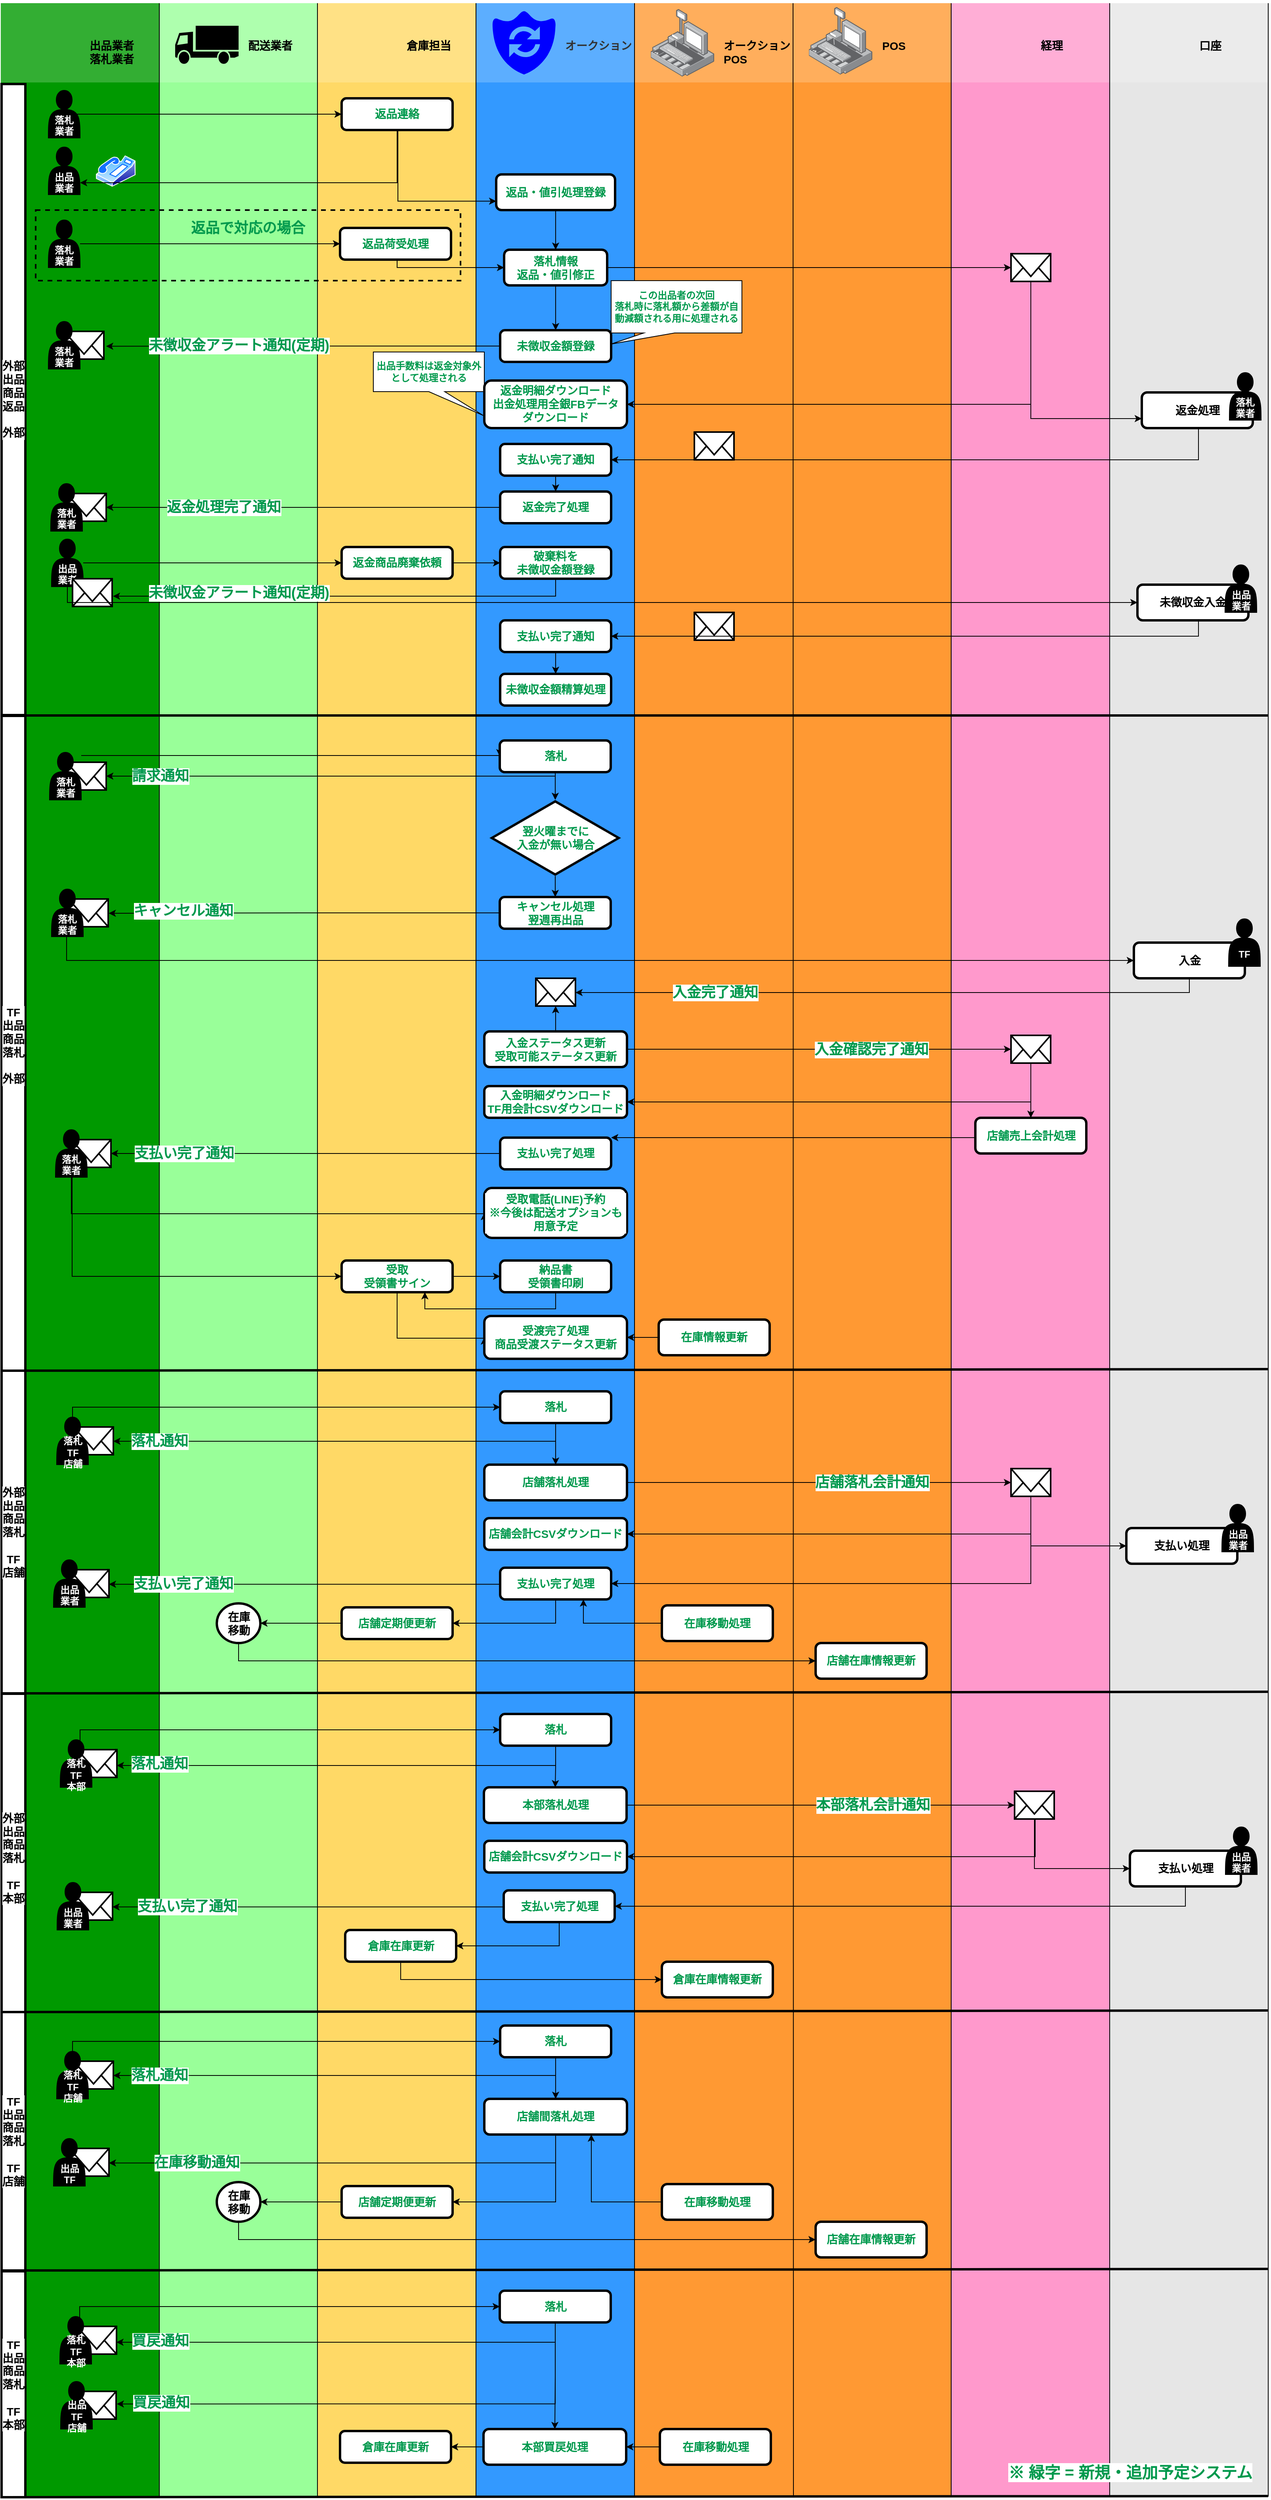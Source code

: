 <mxfile version="11.1.2" type="github"><diagram id="za8MhXIXPKN2aP06DoR2" name="Page-1"><mxGraphModel dx="2746" dy="2720" grid="1" gridSize="10" guides="1" tooltips="1" connect="1" arrows="1" fold="1" page="1" pageScale="1" pageWidth="1169" pageHeight="826" math="0" shadow="0"><root><mxCell id="0"/><mxCell id="1" parent="0"/><mxCell id="djTdqgTqJG-qwQicNYeu-98" value="" style="whiteSpace=wrap;html=1;labelBackgroundColor=#ffffff;fontSize=14;fontColor=#0000FF;align=left;strokeColor=none;fillColor=#3399FF;" parent="1" vertex="1"><mxGeometry x="600" y="-826" width="200" height="3145" as="geometry"/></mxCell><mxCell id="djTdqgTqJG-qwQicNYeu-96" value="" style="whiteSpace=wrap;html=1;labelBackgroundColor=#ffffff;fontSize=14;fontColor=#0000FF;align=left;strokeColor=none;fillColor=#FF9933;" parent="1" vertex="1"><mxGeometry x="800" y="-826" width="200" height="3145" as="geometry"/></mxCell><mxCell id="djTdqgTqJG-qwQicNYeu-131" value="" style="group" parent="1" vertex="1" connectable="0"><mxGeometry x="1199.5" y="-826" width="200" height="1811" as="geometry"/></mxCell><mxCell id="djTdqgTqJG-qwQicNYeu-132" value="" style="whiteSpace=wrap;html=1;labelBackgroundColor=#ffffff;fontSize=14;fontColor=#0000FF;align=left;strokeColor=none;fillColor=#FF99CC;" parent="djTdqgTqJG-qwQicNYeu-131" vertex="1"><mxGeometry width="200" height="3145" as="geometry"/></mxCell><mxCell id="djTdqgTqJG-qwQicNYeu-133" value="" style="whiteSpace=wrap;html=1;labelBackgroundColor=#ffffff;fillColor=#FFFFFF;fontSize=14;fontColor=#FFFFFF;align=left;strokeColor=none;opacity=20;" parent="djTdqgTqJG-qwQicNYeu-131" vertex="1"><mxGeometry width="200" height="100" as="geometry"/></mxCell><mxCell id="djTdqgTqJG-qwQicNYeu-134" value="" style="endArrow=none;html=1;fontSize=14;fontColor=#0000FF;" parent="djTdqgTqJG-qwQicNYeu-131" edge="1"><mxGeometry width="50" height="50" relative="1" as="geometry"><mxPoint x="199.5" y="3145" as="sourcePoint"/><mxPoint x="199.5" as="targetPoint"/></mxGeometry></mxCell><mxCell id="djTdqgTqJG-qwQicNYeu-135" value="経理" style="text;html=1;resizable=0;points=[];autosize=1;align=left;verticalAlign=top;spacingTop=-4;fontSize=14;fontColor=#000000;fontStyle=1" parent="djTdqgTqJG-qwQicNYeu-131" vertex="1"><mxGeometry x="110" y="42.5" width="40" height="20" as="geometry"/></mxCell><mxCell id="djTdqgTqJG-qwQicNYeu-136" value="" style="shape=image;html=1;verticalAlign=top;verticalLabelPosition=bottom;labelBackgroundColor=#ffffff;imageAspect=0;aspect=fixed;image=https://cdn2.iconfinder.com/data/icons/free-mobile-icon-kit/64/Yen_coin.png;strokeWidth=3;fillColor=#FF9933;gradientColor=none;fontSize=14;fontColor=#99FF99;align=center;" parent="djTdqgTqJG-qwQicNYeu-131" vertex="1"><mxGeometry x="36" y="18" width="64" height="64" as="geometry"/></mxCell><mxCell id="IprcOnh0vE6dIcpJF6sF-50" value="" style="html=1;verticalLabelPosition=bottom;align=center;labelBackgroundColor=#ffffff;verticalAlign=top;strokeWidth=2;strokeColor=#000000;fillColor=#ffffff;shadow=0;dashed=0;shape=mxgraph.ios7.icons.mail;fontSize=14;fontColor=#000000;" parent="djTdqgTqJG-qwQicNYeu-131" vertex="1"><mxGeometry x="75" y="316" width="50" height="35" as="geometry"/></mxCell><mxCell id="IprcOnh0vE6dIcpJF6sF-132" value="店舗売上会計処理" style="rounded=1;whiteSpace=wrap;html=1;labelBackgroundColor=#ffffff;strokeWidth=3;fillColor=#FFFFFF;gradientColor=none;fontSize=14;fontColor=#00994D;align=center;fontStyle=1" parent="djTdqgTqJG-qwQicNYeu-131" vertex="1"><mxGeometry x="30" y="1406" width="140" height="45" as="geometry"/></mxCell><mxCell id="djTdqgTqJG-qwQicNYeu-236" value="" style="group" parent="1" vertex="1" connectable="0"><mxGeometry x="1399.5" y="-826" width="200" height="2878.5" as="geometry"/></mxCell><mxCell id="djTdqgTqJG-qwQicNYeu-137" value="" style="group" parent="djTdqgTqJG-qwQicNYeu-236" vertex="1" connectable="0"><mxGeometry width="200" height="2878.5" as="geometry"/></mxCell><mxCell id="djTdqgTqJG-qwQicNYeu-138" value="" style="whiteSpace=wrap;html=1;labelBackgroundColor=#ffffff;fontSize=14;align=left;strokeColor=none;fillColor=#E6E6E6;" parent="djTdqgTqJG-qwQicNYeu-137" vertex="1"><mxGeometry width="200" height="3145" as="geometry"/></mxCell><mxCell id="djTdqgTqJG-qwQicNYeu-139" value="" style="whiteSpace=wrap;html=1;labelBackgroundColor=#ffffff;fillColor=#FFFFFF;fontSize=14;fontColor=#FFFFFF;align=left;strokeColor=none;opacity=20;" parent="djTdqgTqJG-qwQicNYeu-137" vertex="1"><mxGeometry width="200" height="100" as="geometry"/></mxCell><mxCell id="djTdqgTqJG-qwQicNYeu-140" value="" style="endArrow=none;html=1;fontSize=14;fontColor=#0000FF;" parent="djTdqgTqJG-qwQicNYeu-137" edge="1"><mxGeometry width="50" height="50" relative="1" as="geometry"><mxPoint x="199.5" y="3145" as="sourcePoint"/><mxPoint x="199.5" as="targetPoint"/></mxGeometry></mxCell><mxCell id="djTdqgTqJG-qwQicNYeu-141" value="口座" style="text;html=1;resizable=0;points=[];autosize=1;align=left;verticalAlign=top;spacingTop=-4;fontSize=14;fontColor=#000000;fontStyle=1" parent="djTdqgTqJG-qwQicNYeu-137" vertex="1"><mxGeometry x="110" y="43" width="40" height="20" as="geometry"/></mxCell><mxCell id="djTdqgTqJG-qwQicNYeu-124" value="" style="shape=image;html=1;verticalAlign=top;verticalLabelPosition=bottom;labelBackgroundColor=#ffffff;imageAspect=0;aspect=fixed;image=https://cdn1.iconfinder.com/data/icons/business-237/65/icons-09-128.png;strokeWidth=3;fillColor=#FF99CC;gradientColor=none;fontSize=14;fontColor=#000000;align=center;" parent="djTdqgTqJG-qwQicNYeu-137" vertex="1"><mxGeometry x="12" y="2" width="88" height="88" as="geometry"/></mxCell><mxCell id="IprcOnh0vE6dIcpJF6sF-66" value="返金処理" style="rounded=1;whiteSpace=wrap;html=1;labelBackgroundColor=#ffffff;strokeWidth=3;fillColor=#FFFFFF;gradientColor=none;fontSize=14;fontColor=#000000;align=center;fontStyle=1" parent="djTdqgTqJG-qwQicNYeu-137" vertex="1"><mxGeometry x="40" y="491" width="140" height="45" as="geometry"/></mxCell><mxCell id="IprcOnh0vE6dIcpJF6sF-67" value="&lt;br&gt;&lt;br&gt;落札&lt;br&gt;業者" style="shape=actor;whiteSpace=wrap;html=1;strokeColor=#000000;fontSize=12;fontColor=#FFFFFF;fillColor=#000000;fontStyle=1;gradientColor=none;" parent="djTdqgTqJG-qwQicNYeu-137" vertex="1"><mxGeometry x="150.5" y="466" width="40" height="60" as="geometry"/></mxCell><mxCell id="IprcOnh0vE6dIcpJF6sF-117" value="入金" style="rounded=1;whiteSpace=wrap;html=1;labelBackgroundColor=#ffffff;strokeWidth=3;fillColor=#FFFFFF;gradientColor=none;fontSize=14;fontColor=#000000;align=center;fontStyle=1" parent="djTdqgTqJG-qwQicNYeu-137" vertex="1"><mxGeometry x="30" y="1185" width="140" height="45" as="geometry"/></mxCell><mxCell id="IprcOnh0vE6dIcpJF6sF-118" value="&lt;br&gt;&lt;br&gt;TF" style="shape=actor;whiteSpace=wrap;html=1;strokeColor=#000000;fontSize=12;fontColor=#FFFFFF;fillColor=#000000;fontStyle=1;gradientColor=none;" parent="djTdqgTqJG-qwQicNYeu-137" vertex="1"><mxGeometry x="149.5" y="1155" width="40" height="60" as="geometry"/></mxCell><mxCell id="IprcOnh0vE6dIcpJF6sF-185" value="支払い処理" style="rounded=1;whiteSpace=wrap;html=1;labelBackgroundColor=#ffffff;strokeWidth=3;fillColor=#FFFFFF;gradientColor=none;fontSize=14;fontColor=#000000;align=center;fontStyle=1" parent="djTdqgTqJG-qwQicNYeu-137" vertex="1"><mxGeometry x="20.5" y="1923.5" width="140" height="45" as="geometry"/></mxCell><mxCell id="IprcOnh0vE6dIcpJF6sF-186" value="&lt;br&gt;&lt;br&gt;出品&lt;br&gt;業者" style="shape=actor;whiteSpace=wrap;html=1;strokeColor=#000000;fontSize=12;fontColor=#FFFFFF;fillColor=#000000;fontStyle=1;gradientColor=none;" parent="djTdqgTqJG-qwQicNYeu-137" vertex="1"><mxGeometry x="141" y="1893.5" width="40" height="60" as="geometry"/></mxCell><mxCell id="W3pn2ul35eCEKxcSG-IL-78" value="未徴収金入金" style="rounded=1;whiteSpace=wrap;html=1;labelBackgroundColor=#ffffff;strokeWidth=3;fillColor=#FFFFFF;gradientColor=none;fontSize=14;fontColor=#000000;align=center;fontStyle=1" vertex="1" parent="djTdqgTqJG-qwQicNYeu-137"><mxGeometry x="34.5" y="733.5" width="140" height="45" as="geometry"/></mxCell><mxCell id="W3pn2ul35eCEKxcSG-IL-79" value="&lt;br&gt;&lt;br&gt;出品&lt;br&gt;業者" style="shape=actor;whiteSpace=wrap;html=1;strokeColor=#000000;fontSize=12;fontColor=#FFFFFF;fillColor=#000000;fontStyle=1;gradientColor=none;" vertex="1" parent="djTdqgTqJG-qwQicNYeu-137"><mxGeometry x="145" y="708.5" width="40" height="60" as="geometry"/></mxCell><mxCell id="djTdqgTqJG-qwQicNYeu-90" value="" style="group" parent="1" vertex="1" connectable="0"><mxGeometry x="999.5" y="-826" width="238.5" height="2145.5" as="geometry"/></mxCell><mxCell id="djTdqgTqJG-qwQicNYeu-91" value="" style="whiteSpace=wrap;html=1;labelBackgroundColor=#ffffff;fontSize=14;fontColor=#0000FF;align=left;strokeColor=none;fillColor=#FF9933;" parent="djTdqgTqJG-qwQicNYeu-90" vertex="1"><mxGeometry width="200" height="3145" as="geometry"/></mxCell><mxCell id="djTdqgTqJG-qwQicNYeu-92" value="" style="whiteSpace=wrap;html=1;labelBackgroundColor=#ffffff;fillColor=#FFFFFF;fontSize=14;fontColor=#FFFFFF;align=left;strokeColor=none;opacity=20;" parent="djTdqgTqJG-qwQicNYeu-90" vertex="1"><mxGeometry width="200" height="100" as="geometry"/></mxCell><mxCell id="djTdqgTqJG-qwQicNYeu-93" value="" style="endArrow=none;html=1;fontSize=14;fontColor=#0000FF;" parent="djTdqgTqJG-qwQicNYeu-90" edge="1"><mxGeometry width="50" height="50" relative="1" as="geometry"><mxPoint x="199.5" y="3145" as="sourcePoint"/><mxPoint x="199.5" as="targetPoint"/></mxGeometry></mxCell><mxCell id="djTdqgTqJG-qwQicNYeu-94" value="POS" style="text;html=1;resizable=0;points=[];autosize=1;align=left;verticalAlign=top;spacingTop=-4;fontSize=14;fontColor=#000000;fontStyle=1" parent="djTdqgTqJG-qwQicNYeu-90" vertex="1"><mxGeometry x="110" y="42.5" width="50" height="20" as="geometry"/></mxCell><mxCell id="djTdqgTqJG-qwQicNYeu-95" value="" style="points=[];aspect=fixed;html=1;align=center;shadow=0;dashed=0;image;image=img/lib/allied_telesis/security/POS.svg;fillColor=#009900;fontColor=#000000;fontStyle=1" parent="djTdqgTqJG-qwQicNYeu-90" vertex="1"><mxGeometry x="20" y="5" width="80" height="85" as="geometry"/></mxCell><mxCell id="IprcOnh0vE6dIcpJF6sF-198" value="店舗在庫情報更新" style="rounded=1;whiteSpace=wrap;html=1;labelBackgroundColor=#ffffff;strokeWidth=3;fillColor=#FFFFFF;gradientColor=none;fontSize=14;fontColor=#00994D;align=center;fontStyle=1" parent="djTdqgTqJG-qwQicNYeu-90" vertex="1"><mxGeometry x="28.5" y="2068.5" width="140" height="45" as="geometry"/></mxCell><mxCell id="djTdqgTqJG-qwQicNYeu-110" value="" style="group;fontStyle=1" parent="1" vertex="1" connectable="0"><mxGeometry x="200" y="-826" width="300" height="2073.5" as="geometry"/></mxCell><mxCell id="djTdqgTqJG-qwQicNYeu-111" value="" style="whiteSpace=wrap;html=1;labelBackgroundColor=#ffffff;fontSize=14;fontColor=#99FF99;align=left;strokeColor=none;fillColor=#99FF99;" parent="djTdqgTqJG-qwQicNYeu-110" vertex="1"><mxGeometry width="200" height="3145" as="geometry"/></mxCell><mxCell id="djTdqgTqJG-qwQicNYeu-112" value="" style="whiteSpace=wrap;html=1;labelBackgroundColor=#ffffff;fillColor=#FFFFFF;fontSize=14;fontColor=#FFFFFF;align=left;strokeColor=none;opacity=20;" parent="djTdqgTqJG-qwQicNYeu-110" vertex="1"><mxGeometry width="200" height="100" as="geometry"/></mxCell><mxCell id="djTdqgTqJG-qwQicNYeu-113" value="" style="endArrow=none;html=1;fontSize=14;fontColor=#0000FF;" parent="djTdqgTqJG-qwQicNYeu-110" edge="1"><mxGeometry width="50" height="50" relative="1" as="geometry"><mxPoint x="199.5" y="3145" as="sourcePoint"/><mxPoint x="199.5" as="targetPoint"/></mxGeometry></mxCell><mxCell id="djTdqgTqJG-qwQicNYeu-114" value="配送業者" style="text;html=1;resizable=0;points=[];autosize=1;align=left;verticalAlign=top;spacingTop=-4;fontSize=14;fontColor=#000000;fontStyle=1" parent="djTdqgTqJG-qwQicNYeu-110" vertex="1"><mxGeometry x="110" y="42.5" width="70" height="20" as="geometry"/></mxCell><mxCell id="djTdqgTqJG-qwQicNYeu-115" value="" style="shape=mxgraph.signs.transportation.truck_1;html=1;fillColor=#000000;strokeColor=none;verticalLabelPosition=bottom;verticalAlign=top;align=center;labelBackgroundColor=#ffffff;fontSize=14;fontColor=#99FF99;" parent="djTdqgTqJG-qwQicNYeu-110" vertex="1"><mxGeometry x="20" y="28.5" width="80" height="48" as="geometry"/></mxCell><mxCell id="IprcOnh0vE6dIcpJF6sF-271" value="在庫&lt;br&gt;移動" style="ellipse;whiteSpace=wrap;html=1;labelBackgroundColor=#ffffff;strokeWidth=3;fontSize=14;align=center;fontStyle=1" parent="djTdqgTqJG-qwQicNYeu-110" vertex="1"><mxGeometry x="72.5" y="2018.5" width="55" height="50" as="geometry"/></mxCell><mxCell id="djTdqgTqJG-qwQicNYeu-104" value="" style="group" parent="1" vertex="1" connectable="0"><mxGeometry x="400" y="-826" width="212.5" height="2946" as="geometry"/></mxCell><mxCell id="djTdqgTqJG-qwQicNYeu-105" value="" style="whiteSpace=wrap;html=1;labelBackgroundColor=#ffffff;fontSize=14;fontColor=#0000FF;align=left;strokeColor=none;fillColor=#FFD966;" parent="djTdqgTqJG-qwQicNYeu-104" vertex="1"><mxGeometry width="200" height="3145" as="geometry"/></mxCell><mxCell id="djTdqgTqJG-qwQicNYeu-106" value="" style="whiteSpace=wrap;html=1;labelBackgroundColor=#ffffff;fillColor=#FFFFFF;fontSize=14;fontColor=#FFFFFF;align=left;strokeColor=none;opacity=20;" parent="djTdqgTqJG-qwQicNYeu-104" vertex="1"><mxGeometry width="200" height="100" as="geometry"/></mxCell><mxCell id="djTdqgTqJG-qwQicNYeu-107" value="" style="shape=image;html=1;verticalAlign=top;verticalLabelPosition=bottom;labelBackgroundColor=#ffffff;imageAspect=0;aspect=fixed;image=https://cdn3.iconfinder.com/data/icons/whisky-break/90/warehouse-128.png;fontStyle=1;imageBackground=none;" parent="djTdqgTqJG-qwQicNYeu-104" vertex="1"><mxGeometry x="20" y="12.5" width="80" height="80" as="geometry"/></mxCell><mxCell id="djTdqgTqJG-qwQicNYeu-108" value="倉庫担当" style="text;html=1;resizable=0;points=[];autosize=1;align=left;verticalAlign=top;spacingTop=-4;fontSize=14;fontColor=#000000;fontStyle=1" parent="djTdqgTqJG-qwQicNYeu-104" vertex="1"><mxGeometry x="110" y="42.5" width="70" height="20" as="geometry"/></mxCell><mxCell id="djTdqgTqJG-qwQicNYeu-109" value="" style="endArrow=none;html=1;fontSize=14;fontColor=#0000FF;" parent="djTdqgTqJG-qwQicNYeu-104" edge="1"><mxGeometry width="50" height="50" relative="1" as="geometry"><mxPoint x="199.5" y="3145" as="sourcePoint"/><mxPoint x="199.5" as="targetPoint"/></mxGeometry></mxCell><mxCell id="IprcOnh0vE6dIcpJF6sF-199" value="店舗定期便更新" style="rounded=1;whiteSpace=wrap;html=1;labelBackgroundColor=#ffffff;strokeWidth=3;fillColor=#FFFFFF;gradientColor=none;fontSize=14;fontColor=#00994D;align=center;fontStyle=1;strokeColor=#000000;" parent="djTdqgTqJG-qwQicNYeu-104" vertex="1"><mxGeometry x="30" y="2023.5" width="140" height="40" as="geometry"/></mxCell><mxCell id="IprcOnh0vE6dIcpJF6sF-291" value="倉庫在庫更新" style="rounded=1;whiteSpace=wrap;html=1;labelBackgroundColor=#ffffff;strokeWidth=3;fillColor=#FFFFFF;gradientColor=none;fontSize=14;fontColor=#00994D;align=center;fontStyle=1;strokeColor=#000000;" parent="djTdqgTqJG-qwQicNYeu-104" vertex="1"><mxGeometry x="28" y="3062.5" width="140" height="40" as="geometry"/></mxCell><mxCell id="W3pn2ul35eCEKxcSG-IL-34" value="出品手数料は返金対象外として処理される" style="shape=callout;whiteSpace=wrap;html=1;perimeter=calloutPerimeter;fontSize=12;fontColor=#00994D;fontStyle=1;position2=0.99;" vertex="1" parent="djTdqgTqJG-qwQicNYeu-104"><mxGeometry x="70" y="440" width="140" height="80" as="geometry"/></mxCell><mxCell id="W3pn2ul35eCEKxcSG-IL-46" value="返品荷受処理" style="rounded=1;whiteSpace=wrap;html=1;labelBackgroundColor=#ffffff;strokeWidth=3;fillColor=#FFFFFF;gradientColor=none;fontSize=14;fontColor=#00994D;align=center;fontStyle=1;strokeColor=#000000;" vertex="1" parent="djTdqgTqJG-qwQicNYeu-104"><mxGeometry x="28" y="283.5" width="140" height="40" as="geometry"/></mxCell><mxCell id="djTdqgTqJG-qwQicNYeu-116" value="" style="group;fontStyle=0;fontColor=#000000;strokeWidth=2;" parent="1" vertex="1" connectable="0"><mxGeometry y="-826" width="580" height="2961" as="geometry"/></mxCell><mxCell id="djTdqgTqJG-qwQicNYeu-117" value="" style="whiteSpace=wrap;html=1;labelBackgroundColor=#ffffff;fontSize=14;fontColor=#0000FF;align=left;strokeColor=none;fillColor=#009900;" parent="djTdqgTqJG-qwQicNYeu-116" vertex="1"><mxGeometry width="200" height="3145" as="geometry"/></mxCell><mxCell id="djTdqgTqJG-qwQicNYeu-118" value="" style="whiteSpace=wrap;html=1;labelBackgroundColor=#ffffff;fillColor=#FFFFFF;fontSize=14;fontColor=#FFFFFF;align=left;strokeColor=none;opacity=20;" parent="djTdqgTqJG-qwQicNYeu-116" vertex="1"><mxGeometry width="200" height="100" as="geometry"/></mxCell><mxCell id="djTdqgTqJG-qwQicNYeu-119" value="" style="shape=image;html=1;verticalAlign=top;verticalLabelPosition=bottom;labelBackgroundColor=#ffffff;imageAspect=0;aspect=fixed;image=https://cdn2.iconfinder.com/data/icons/property-agent-real-estate/235/property-agent-010-128.png;fontSize=14;fontColor=#0000FF;align=left;" parent="djTdqgTqJG-qwQicNYeu-116" vertex="1"><mxGeometry x="35" y="20" width="65" height="65" as="geometry"/></mxCell><mxCell id="djTdqgTqJG-qwQicNYeu-120" value="出品業者&lt;br&gt;落札業者" style="text;html=1;resizable=0;points=[];autosize=1;align=left;verticalAlign=top;spacingTop=-4;fontSize=14;fontColor=#000000;fontStyle=1" parent="djTdqgTqJG-qwQicNYeu-116" vertex="1"><mxGeometry x="110" y="42.5" width="70" height="40" as="geometry"/></mxCell><mxCell id="djTdqgTqJG-qwQicNYeu-121" value="" style="endArrow=none;html=1;fontSize=14;fontColor=#0000FF;" parent="djTdqgTqJG-qwQicNYeu-116" edge="1"><mxGeometry width="50" height="50" relative="1" as="geometry"><mxPoint x="200" y="3145" as="sourcePoint"/><mxPoint x="200" as="targetPoint"/></mxGeometry></mxCell><mxCell id="djTdqgTqJG-qwQicNYeu-181" value="外部出品商品返品&lt;br&gt;&lt;br&gt;外部" style="rounded=0;whiteSpace=wrap;html=1;labelBackgroundColor=#ffffff;strokeWidth=3;fillColor=#FFFFFF;gradientColor=none;fontSize=14;fontColor=#000000;align=center;fontStyle=1" parent="djTdqgTqJG-qwQicNYeu-116" vertex="1"><mxGeometry x="1" y="102" width="30" height="796" as="geometry"/></mxCell><mxCell id="IprcOnh0vE6dIcpJF6sF-57" value="&lt;br&gt;&lt;br&gt;落札&lt;br&gt;業者" style="shape=actor;whiteSpace=wrap;html=1;strokeColor=#000000;fontSize=12;fontColor=#FFFFFF;fillColor=#000000;fontStyle=1;gradientColor=none;" parent="djTdqgTqJG-qwQicNYeu-116" vertex="1"><mxGeometry x="60" y="110" width="40" height="60" as="geometry"/></mxCell><mxCell id="IprcOnh0vE6dIcpJF6sF-60" value="&lt;br&gt;&lt;br&gt;出品&lt;br&gt;業者" style="shape=actor;whiteSpace=wrap;html=1;strokeColor=#000000;fontSize=12;fontColor=#FFFFFF;fillColor=#000000;fontStyle=1;gradientColor=none;" parent="djTdqgTqJG-qwQicNYeu-116" vertex="1"><mxGeometry x="60" y="181.5" width="40" height="60" as="geometry"/></mxCell><mxCell id="IprcOnh0vE6dIcpJF6sF-69" value="" style="html=1;verticalLabelPosition=bottom;align=center;labelBackgroundColor=#ffffff;verticalAlign=top;strokeWidth=2;strokeColor=#000000;fillColor=#ffffff;shadow=0;dashed=0;shape=mxgraph.ios7.icons.mail;fontSize=14;fontColor=#000000;" parent="djTdqgTqJG-qwQicNYeu-116" vertex="1"><mxGeometry x="83" y="618.5" width="50" height="35" as="geometry"/></mxCell><mxCell id="IprcOnh0vE6dIcpJF6sF-70" value="&lt;br&gt;&lt;br&gt;落札&lt;br&gt;業者" style="shape=actor;whiteSpace=wrap;html=1;strokeColor=#000000;fontSize=12;fontColor=#FFFFFF;fillColor=#000000;fontStyle=1;gradientColor=none;" parent="djTdqgTqJG-qwQicNYeu-116" vertex="1"><mxGeometry x="63" y="606" width="40" height="60" as="geometry"/></mxCell><mxCell id="IprcOnh0vE6dIcpJF6sF-89" value="" style="endArrow=none;html=1;strokeWidth=3;fontSize=18;fontColor=#0000FF;" parent="djTdqgTqJG-qwQicNYeu-116" edge="1"><mxGeometry width="50" height="50" relative="1" as="geometry"><mxPoint x="1" y="898.5" as="sourcePoint"/><mxPoint x="1599" y="898.5" as="targetPoint"/></mxGeometry></mxCell><mxCell id="IprcOnh0vE6dIcpJF6sF-91" value="TF出品商品落札&lt;br&gt;&lt;br&gt;外部" style="rounded=0;whiteSpace=wrap;html=1;labelBackgroundColor=#ffffff;strokeWidth=3;fillColor=#FFFFFF;gradientColor=none;fontSize=14;fontColor=#000000;align=center;fontStyle=1" parent="djTdqgTqJG-qwQicNYeu-116" vertex="1"><mxGeometry x="1" y="899" width="30" height="831" as="geometry"/></mxCell><mxCell id="IprcOnh0vE6dIcpJF6sF-92" value="" style="html=1;verticalLabelPosition=bottom;align=center;labelBackgroundColor=#ffffff;verticalAlign=top;strokeWidth=2;strokeColor=#000000;fillColor=#ffffff;shadow=0;dashed=0;shape=mxgraph.ios7.icons.mail;fontSize=14;fontColor=#000000;" parent="djTdqgTqJG-qwQicNYeu-116" vertex="1"><mxGeometry x="83" y="957.5" width="50" height="35" as="geometry"/></mxCell><mxCell id="IprcOnh0vE6dIcpJF6sF-93" value="&lt;br&gt;&lt;br&gt;落札&lt;br&gt;業者" style="shape=actor;whiteSpace=wrap;html=1;strokeColor=#000000;fontSize=12;fontColor=#FFFFFF;fillColor=#000000;fontStyle=1;gradientColor=none;" parent="djTdqgTqJG-qwQicNYeu-116" vertex="1"><mxGeometry x="61.5" y="945" width="40" height="60" as="geometry"/></mxCell><mxCell id="IprcOnh0vE6dIcpJF6sF-111" value="" style="html=1;verticalLabelPosition=bottom;align=center;labelBackgroundColor=#ffffff;verticalAlign=top;strokeWidth=2;strokeColor=#000000;fillColor=#ffffff;shadow=0;dashed=0;shape=mxgraph.ios7.icons.mail;fontSize=14;fontColor=#000000;" parent="djTdqgTqJG-qwQicNYeu-116" vertex="1"><mxGeometry x="85.5" y="1130" width="50" height="35" as="geometry"/></mxCell><mxCell id="IprcOnh0vE6dIcpJF6sF-112" value="&lt;br&gt;&lt;br&gt;落札&lt;br&gt;業者" style="shape=actor;whiteSpace=wrap;html=1;strokeColor=#000000;fontSize=12;fontColor=#FFFFFF;fillColor=#000000;fontStyle=1;gradientColor=none;" parent="djTdqgTqJG-qwQicNYeu-116" vertex="1"><mxGeometry x="64" y="1117.5" width="40" height="60" as="geometry"/></mxCell><mxCell id="IprcOnh0vE6dIcpJF6sF-141" value="" style="html=1;verticalLabelPosition=bottom;align=center;labelBackgroundColor=#ffffff;verticalAlign=top;strokeWidth=2;strokeColor=#000000;fillColor=#ffffff;shadow=0;dashed=0;shape=mxgraph.ios7.icons.mail;fontSize=14;fontColor=#000000;" parent="djTdqgTqJG-qwQicNYeu-116" vertex="1"><mxGeometry x="89" y="1433.5" width="50" height="35" as="geometry"/></mxCell><mxCell id="IprcOnh0vE6dIcpJF6sF-142" value="&lt;br&gt;&lt;br&gt;落札&lt;br&gt;業者" style="shape=actor;whiteSpace=wrap;html=1;strokeColor=#000000;fontSize=12;fontColor=#FFFFFF;fillColor=#000000;fontStyle=1;gradientColor=none;" parent="djTdqgTqJG-qwQicNYeu-116" vertex="1"><mxGeometry x="69" y="1421" width="40" height="60" as="geometry"/></mxCell><mxCell id="IprcOnh0vE6dIcpJF6sF-163" value="" style="html=1;verticalLabelPosition=bottom;align=center;labelBackgroundColor=#ffffff;verticalAlign=top;strokeWidth=2;strokeColor=#000000;fillColor=#ffffff;shadow=0;dashed=0;shape=mxgraph.ios7.icons.mail;fontSize=14;fontColor=#000000;" parent="djTdqgTqJG-qwQicNYeu-116" vertex="1"><mxGeometry x="92" y="1796" width="50" height="35" as="geometry"/></mxCell><mxCell id="IprcOnh0vE6dIcpJF6sF-164" value="&lt;br&gt;&lt;br&gt;落札&lt;br&gt;TF&lt;br&gt;店舗" style="shape=actor;whiteSpace=wrap;html=1;strokeColor=#000000;fontSize=12;fontColor=#FFFFFF;fillColor=#000000;fontStyle=1;gradientColor=none;" parent="djTdqgTqJG-qwQicNYeu-116" vertex="1"><mxGeometry x="70.5" y="1783.5" width="40" height="60" as="geometry"/></mxCell><mxCell id="IprcOnh0vE6dIcpJF6sF-191" value="" style="html=1;verticalLabelPosition=bottom;align=center;labelBackgroundColor=#ffffff;verticalAlign=top;strokeWidth=2;strokeColor=#000000;fillColor=#ffffff;shadow=0;dashed=0;shape=mxgraph.ios7.icons.mail;fontSize=14;fontColor=#000000;" parent="djTdqgTqJG-qwQicNYeu-116" vertex="1"><mxGeometry x="86.5" y="1976" width="50" height="35" as="geometry"/></mxCell><mxCell id="IprcOnh0vE6dIcpJF6sF-192" value="&lt;br&gt;&lt;br&gt;出品&lt;br&gt;業者" style="shape=actor;whiteSpace=wrap;html=1;strokeColor=#000000;fontSize=12;fontColor=#FFFFFF;fillColor=#000000;fontStyle=1;gradientColor=none;" parent="djTdqgTqJG-qwQicNYeu-116" vertex="1"><mxGeometry x="66.5" y="1963.5" width="40" height="60" as="geometry"/></mxCell><mxCell id="IprcOnh0vE6dIcpJF6sF-205" value="外部出品商品落札&lt;br&gt;&lt;br&gt;TF本部" style="rounded=0;whiteSpace=wrap;html=1;labelBackgroundColor=#ffffff;strokeWidth=3;fillColor=#FFFFFF;gradientColor=none;fontSize=14;fontColor=#000000;align=center;fontStyle=1" parent="djTdqgTqJG-qwQicNYeu-116" vertex="1"><mxGeometry x="1" y="2132.5" width="30" height="415" as="geometry"/></mxCell><mxCell id="0HZqVjDxBAZd0qoNUK4d-64" value="TF出品商品落札&lt;br&gt;&lt;br&gt;TF&lt;br&gt;店舗" style="rounded=0;whiteSpace=wrap;html=1;labelBackgroundColor=#ffffff;strokeWidth=3;fillColor=#FFFFFF;gradientColor=none;fontSize=14;fontColor=#000000;align=center;fontStyle=1" parent="djTdqgTqJG-qwQicNYeu-116" vertex="1"><mxGeometry x="1" y="2534" width="30" height="326" as="geometry"/></mxCell><mxCell id="W3pn2ul35eCEKxcSG-IL-6" value="" style="aspect=fixed;perimeter=ellipsePerimeter;html=1;align=center;shadow=0;dashed=0;spacingTop=3;image;image=img/lib/active_directory/phone.svg;" vertex="1" parent="djTdqgTqJG-qwQicNYeu-116"><mxGeometry x="120" y="192" width="50" height="39.5" as="geometry"/></mxCell><mxCell id="W3pn2ul35eCEKxcSG-IL-35" value="&lt;br&gt;&lt;br&gt;出品&lt;br&gt;業者" style="shape=actor;whiteSpace=wrap;html=1;strokeColor=#000000;fontSize=12;fontColor=#FFFFFF;fillColor=#000000;fontStyle=1;gradientColor=none;" vertex="1" parent="djTdqgTqJG-qwQicNYeu-116"><mxGeometry x="64" y="676" width="40" height="60" as="geometry"/></mxCell><mxCell id="W3pn2ul35eCEKxcSG-IL-45" value="&lt;br&gt;&lt;br&gt;落札&lt;br&gt;業者" style="shape=actor;whiteSpace=wrap;html=1;strokeColor=#000000;fontSize=12;fontColor=#FFFFFF;fillColor=#000000;fontStyle=1;gradientColor=none;" vertex="1" parent="djTdqgTqJG-qwQicNYeu-116"><mxGeometry x="60" y="273.5" width="40" height="60" as="geometry"/></mxCell><mxCell id="W3pn2ul35eCEKxcSG-IL-51" value="返品で対応の場合&lt;br&gt;&lt;br&gt;&lt;br&gt;" style="rounded=0;whiteSpace=wrap;html=1;fontSize=18;fontColor=#00994D;fillColor=none;dashed=1;strokeWidth=2;fontStyle=1" vertex="1" parent="djTdqgTqJG-qwQicNYeu-116"><mxGeometry x="44" y="261" width="536" height="89" as="geometry"/></mxCell><mxCell id="W3pn2ul35eCEKxcSG-IL-64" value="" style="html=1;verticalLabelPosition=bottom;align=center;labelBackgroundColor=#ffffff;verticalAlign=top;strokeWidth=2;strokeColor=#000000;fillColor=#ffffff;shadow=0;dashed=0;shape=mxgraph.ios7.icons.mail;fontSize=14;fontColor=#000000;" vertex="1" parent="djTdqgTqJG-qwQicNYeu-116"><mxGeometry x="80" y="414" width="50" height="35" as="geometry"/></mxCell><mxCell id="W3pn2ul35eCEKxcSG-IL-65" value="&lt;br&gt;&lt;br&gt;落札&lt;br&gt;業者" style="shape=actor;whiteSpace=wrap;html=1;strokeColor=#000000;fontSize=12;fontColor=#FFFFFF;fillColor=#000000;fontStyle=1;gradientColor=none;" vertex="1" parent="djTdqgTqJG-qwQicNYeu-116"><mxGeometry x="60" y="401.5" width="40" height="60" as="geometry"/></mxCell><mxCell id="W3pn2ul35eCEKxcSG-IL-73" value="" style="html=1;verticalLabelPosition=bottom;align=center;labelBackgroundColor=#ffffff;verticalAlign=top;strokeWidth=2;strokeColor=#000000;fillColor=#ffffff;shadow=0;dashed=0;shape=mxgraph.ios7.icons.mail;fontSize=14;fontColor=#000000;" vertex="1" parent="djTdqgTqJG-qwQicNYeu-116"><mxGeometry x="90.5" y="726" width="50" height="35" as="geometry"/></mxCell><mxCell id="djTdqgTqJG-qwQicNYeu-125" value="" style="whiteSpace=wrap;html=1;labelBackgroundColor=#ffffff;fillColor=#FFFFFF;fontSize=14;fontColor=#FFFFFF;align=left;strokeColor=none;opacity=20;" parent="1" vertex="1"><mxGeometry x="800" y="-826" width="200" height="100" as="geometry"/></mxCell><mxCell id="djTdqgTqJG-qwQicNYeu-126" value="" style="endArrow=none;html=1;fontSize=14;fontColor=#0000FF;" parent="1" edge="1"><mxGeometry width="50" height="50" relative="1" as="geometry"><mxPoint x="1000" y="2319" as="sourcePoint"/><mxPoint x="999.5" y="-826" as="targetPoint"/></mxGeometry></mxCell><mxCell id="djTdqgTqJG-qwQicNYeu-127" value="" style="points=[];aspect=fixed;html=1;align=center;shadow=0;dashed=0;image;image=img/lib/allied_telesis/security/POS.svg;fillColor=#009900;fontColor=#000000;fontStyle=1" parent="1" vertex="1"><mxGeometry x="820" y="-818.5" width="80" height="85" as="geometry"/></mxCell><mxCell id="djTdqgTqJG-qwQicNYeu-129" value="オークション" style="text;html=1;resizable=0;points=[];autosize=1;align=left;verticalAlign=top;spacingTop=-4;fontSize=14;fontColor=#000000;fontStyle=1" parent="1" vertex="1"><mxGeometry x="710" y="-783.5" width="100" height="20" as="geometry"/></mxCell><mxCell id="djTdqgTqJG-qwQicNYeu-130" value="オークション&lt;br&gt;POS&lt;br&gt;" style="text;html=1;resizable=0;points=[];autosize=1;align=left;verticalAlign=top;spacingTop=-4;fontSize=14;fontColor=#000000;fontStyle=1" parent="1" vertex="1"><mxGeometry x="910" y="-783.5" width="100" height="40" as="geometry"/></mxCell><mxCell id="djTdqgTqJG-qwQicNYeu-320" value="" style="shape=image;html=1;verticalAlign=top;verticalLabelPosition=bottom;labelBackgroundColor=#ffffff;imageAspect=0;aspect=fixed;image=https://cdn0.iconfinder.com/data/icons/google-material-design-3-0/48/ic_fiber_new_48px-128.png;strokeWidth=3;fillColor=#FFFFFF;gradientColor=none;fontSize=14;fontColor=#FF0000;align=center;" parent="1" vertex="1"><mxGeometry x="942" y="-829.5" width="56" height="56" as="geometry"/></mxCell><mxCell id="IprcOnh0vE6dIcpJF6sF-15" style="edgeStyle=orthogonalEdgeStyle;rounded=0;orthogonalLoop=1;jettySize=auto;html=1;entryX=0;entryY=0.5;entryDx=0;entryDy=0;fontColor=#00994D;exitX=0.5;exitY=0;exitDx=0;exitDy=0;" parent="1" source="IprcOnh0vE6dIcpJF6sF-57" target="djTdqgTqJG-qwQicNYeu-351" edge="1"><mxGeometry relative="1" as="geometry"><Array as="points"><mxPoint x="80" y="-686"/></Array></mxGeometry></mxCell><mxCell id="IprcOnh0vE6dIcpJF6sF-74" style="edgeStyle=orthogonalEdgeStyle;rounded=0;orthogonalLoop=1;jettySize=auto;html=1;fontSize=12;fontColor=#FFFFFF;" parent="1" source="IprcOnh0vE6dIcpJF6sF-72" target="IprcOnh0vE6dIcpJF6sF-69" edge="1"><mxGeometry relative="1" as="geometry"/></mxCell><mxCell id="IprcOnh0vE6dIcpJF6sF-76" value="&lt;font color=&quot;#00994d&quot; size=&quot;1&quot;&gt;&lt;b style=&quot;font-size: 18px&quot;&gt;返金処理完了通知&lt;/b&gt;&lt;/font&gt;" style="text;html=1;resizable=0;points=[];align=center;verticalAlign=middle;labelBackgroundColor=#ffffff;fontSize=12;fontColor=#FFFFFF;" parent="IprcOnh0vE6dIcpJF6sF-74" vertex="1" connectable="0"><mxGeometry x="0.572" y="2" relative="1" as="geometry"><mxPoint x="41.5" y="-2.5" as="offset"/></mxGeometry></mxCell><mxCell id="IprcOnh0vE6dIcpJF6sF-100" style="edgeStyle=orthogonalEdgeStyle;rounded=0;orthogonalLoop=1;jettySize=auto;html=1;fontSize=12;fontColor=#FFFFFF;" parent="1" source="IprcOnh0vE6dIcpJF6sF-94" target="IprcOnh0vE6dIcpJF6sF-92" edge="1"><mxGeometry relative="1" as="geometry"><Array as="points"><mxPoint x="700" y="149"/></Array></mxGeometry></mxCell><mxCell id="IprcOnh0vE6dIcpJF6sF-102" value="&lt;font color=&quot;#00994d&quot; size=&quot;4&quot;&gt;&lt;span&gt;&lt;b&gt;請求通知&lt;/b&gt;&lt;/span&gt;&lt;/font&gt;" style="text;html=1;resizable=0;points=[];align=center;verticalAlign=middle;labelBackgroundColor=#ffffff;fontSize=12;fontColor=#FFFFFF;" parent="IprcOnh0vE6dIcpJF6sF-100" vertex="1" connectable="0"><mxGeometry x="0.645" y="1" relative="1" as="geometry"><mxPoint x="-34" y="-1" as="offset"/></mxGeometry></mxCell><mxCell id="IprcOnh0vE6dIcpJF6sF-115" style="edgeStyle=orthogonalEdgeStyle;rounded=0;orthogonalLoop=1;jettySize=auto;html=1;entryX=1.013;entryY=0.514;entryDx=0;entryDy=0;entryPerimeter=0;fontSize=12;fontColor=#FFFFFF;" parent="1" source="IprcOnh0vE6dIcpJF6sF-104" target="IprcOnh0vE6dIcpJF6sF-111" edge="1"><mxGeometry relative="1" as="geometry"/></mxCell><mxCell id="IprcOnh0vE6dIcpJF6sF-116" value="&lt;font color=&quot;#00994d&quot; style=&quot;font-size: 18px&quot;&gt;&lt;b&gt;キャンセル通知&lt;/b&gt;&lt;/font&gt;" style="text;html=1;resizable=0;points=[];align=center;verticalAlign=middle;labelBackgroundColor=#ffffff;fontSize=12;fontColor=#FFFFFF;" parent="IprcOnh0vE6dIcpJF6sF-115" vertex="1" connectable="0"><mxGeometry x="0.803" relative="1" as="geometry"><mxPoint x="45" y="-3" as="offset"/></mxGeometry></mxCell><mxCell id="IprcOnh0vE6dIcpJF6sF-121" style="edgeStyle=orthogonalEdgeStyle;rounded=0;orthogonalLoop=1;jettySize=auto;html=1;entryX=0;entryY=0.5;entryDx=0;entryDy=0;fontSize=12;fontColor=#FFFFFF;" parent="1" source="IprcOnh0vE6dIcpJF6sF-112" target="IprcOnh0vE6dIcpJF6sF-117" edge="1"><mxGeometry relative="1" as="geometry"><Array as="points"><mxPoint x="83" y="382"/></Array></mxGeometry></mxCell><mxCell id="IprcOnh0vE6dIcpJF6sF-123" style="edgeStyle=orthogonalEdgeStyle;rounded=0;orthogonalLoop=1;jettySize=auto;html=1;fontSize=12;fontColor=#FFFFFF;" parent="1" source="IprcOnh0vE6dIcpJF6sF-117" target="IprcOnh0vE6dIcpJF6sF-122" edge="1"><mxGeometry relative="1" as="geometry"><Array as="points"><mxPoint x="1500" y="422"/></Array></mxGeometry></mxCell><mxCell id="IprcOnh0vE6dIcpJF6sF-124" value="&lt;font color=&quot;#00994d&quot; size=&quot;4&quot;&gt;&lt;span&gt;&lt;b&gt;入金完了通知&lt;/b&gt;&lt;/span&gt;&lt;/font&gt;" style="text;html=1;resizable=0;points=[];align=center;verticalAlign=middle;labelBackgroundColor=#ffffff;fontSize=12;fontColor=#FFFFFF;" parent="IprcOnh0vE6dIcpJF6sF-123" vertex="1" connectable="0"><mxGeometry x="0.828" y="3" relative="1" as="geometry"><mxPoint x="107.5" y="-3" as="offset"/></mxGeometry></mxCell><mxCell id="IprcOnh0vE6dIcpJF6sF-128" style="edgeStyle=orthogonalEdgeStyle;rounded=0;orthogonalLoop=1;jettySize=auto;html=1;fontSize=12;fontColor=#FFFFFF;" parent="1" source="IprcOnh0vE6dIcpJF6sF-125" target="IprcOnh0vE6dIcpJF6sF-127" edge="1"><mxGeometry relative="1" as="geometry"/></mxCell><mxCell id="IprcOnh0vE6dIcpJF6sF-129" value="&lt;b&gt;&lt;font color=&quot;#00994d&quot; style=&quot;font-size: 18px&quot;&gt;入金確認完了通知&lt;/font&gt;&lt;/b&gt;" style="text;html=1;resizable=0;points=[];align=center;verticalAlign=middle;labelBackgroundColor=#ffffff;fontSize=12;fontColor=#FFFFFF;" parent="IprcOnh0vE6dIcpJF6sF-128" vertex="1" connectable="0"><mxGeometry x="0.655" y="4" relative="1" as="geometry"><mxPoint x="-93.5" y="4" as="offset"/></mxGeometry></mxCell><mxCell id="IprcOnh0vE6dIcpJF6sF-133" style="edgeStyle=orthogonalEdgeStyle;rounded=0;orthogonalLoop=1;jettySize=auto;html=1;entryX=0.5;entryY=0;entryDx=0;entryDy=0;fontSize=12;fontColor=#FFFFFF;" parent="1" source="IprcOnh0vE6dIcpJF6sF-127" target="IprcOnh0vE6dIcpJF6sF-132" edge="1"><mxGeometry relative="1" as="geometry"/></mxCell><mxCell id="IprcOnh0vE6dIcpJF6sF-252" style="edgeStyle=orthogonalEdgeStyle;rounded=0;orthogonalLoop=1;jettySize=auto;html=1;entryX=1;entryY=0.5;entryDx=0;entryDy=0;strokeColor=#000000;strokeWidth=1;fontSize=12;fontColor=#999999;" parent="1" source="IprcOnh0vE6dIcpJF6sF-127" target="IprcOnh0vE6dIcpJF6sF-130" edge="1"><mxGeometry relative="1" as="geometry"><Array as="points"><mxPoint x="1300" y="560"/></Array></mxGeometry></mxCell><mxCell id="IprcOnh0vE6dIcpJF6sF-127" value="" style="html=1;verticalLabelPosition=bottom;align=center;labelBackgroundColor=#ffffff;verticalAlign=top;strokeWidth=2;strokeColor=#000000;fillColor=#ffffff;shadow=0;dashed=0;shape=mxgraph.ios7.icons.mail;fontSize=14;fontColor=#000000;" parent="1" vertex="1"><mxGeometry x="1274.5" y="476" width="50" height="35" as="geometry"/></mxCell><mxCell id="IprcOnh0vE6dIcpJF6sF-138" style="edgeStyle=orthogonalEdgeStyle;rounded=0;orthogonalLoop=1;jettySize=auto;html=1;fontSize=12;fontColor=#FFFFFF;" parent="1" source="IprcOnh0vE6dIcpJF6sF-132" target="IprcOnh0vE6dIcpJF6sF-134" edge="1"><mxGeometry relative="1" as="geometry"><Array as="points"><mxPoint x="1310" y="603"/><mxPoint x="1310" y="625"/></Array></mxGeometry></mxCell><mxCell id="IprcOnh0vE6dIcpJF6sF-143" style="edgeStyle=orthogonalEdgeStyle;rounded=0;orthogonalLoop=1;jettySize=auto;html=1;fontSize=12;fontColor=#FFFFFF;" parent="1" source="IprcOnh0vE6dIcpJF6sF-134" target="IprcOnh0vE6dIcpJF6sF-141" edge="1"><mxGeometry relative="1" as="geometry"/></mxCell><mxCell id="IprcOnh0vE6dIcpJF6sF-144" value="&lt;font color=&quot;#00994d&quot; size=&quot;1&quot;&gt;&lt;b style=&quot;font-size: 18px&quot;&gt;支払い完了通知&lt;/b&gt;&lt;/font&gt;" style="text;html=1;resizable=0;points=[];align=center;verticalAlign=middle;labelBackgroundColor=#ffffff;fontSize=12;fontColor=#FFFFFF;" parent="IprcOnh0vE6dIcpJF6sF-143" vertex="1" connectable="0"><mxGeometry x="0.278" y="1" relative="1" as="geometry"><mxPoint x="-85.5" y="-1" as="offset"/></mxGeometry></mxCell><mxCell id="IprcOnh0vE6dIcpJF6sF-146" style="edgeStyle=orthogonalEdgeStyle;rounded=0;orthogonalLoop=1;jettySize=auto;html=1;entryX=0;entryY=0.5;entryDx=0;entryDy=0;fontSize=12;fontColor=#FFFFFF;" parent="1" source="IprcOnh0vE6dIcpJF6sF-142" target="IprcOnh0vE6dIcpJF6sF-145" edge="1"><mxGeometry relative="1" as="geometry"><Array as="points"><mxPoint x="89" y="701"/></Array></mxGeometry></mxCell><mxCell id="IprcOnh0vE6dIcpJF6sF-150" style="edgeStyle=orthogonalEdgeStyle;rounded=0;orthogonalLoop=1;jettySize=auto;html=1;entryX=0;entryY=0.5;entryDx=0;entryDy=0;fontSize=12;fontColor=#FFFFFF;" parent="1" source="IprcOnh0vE6dIcpJF6sF-147" target="IprcOnh0vE6dIcpJF6sF-148" edge="1"><mxGeometry relative="1" as="geometry"/></mxCell><mxCell id="IprcOnh0vE6dIcpJF6sF-154" style="edgeStyle=orthogonalEdgeStyle;rounded=0;orthogonalLoop=1;jettySize=auto;html=1;entryX=0;entryY=0.5;entryDx=0;entryDy=0;fontSize=12;fontColor=#FFFFFF;" parent="1" source="IprcOnh0vE6dIcpJF6sF-147" target="IprcOnh0vE6dIcpJF6sF-149" edge="1"><mxGeometry relative="1" as="geometry"><Array as="points"><mxPoint x="500" y="858"/></Array></mxGeometry></mxCell><mxCell id="IprcOnh0vE6dIcpJF6sF-147" value="受取&lt;br&gt;受領書サイン" style="rounded=1;whiteSpace=wrap;html=1;labelBackgroundColor=#ffffff;strokeWidth=3;fillColor=#FFFFFF;gradientColor=none;fontSize=14;fontColor=#00994D;align=center;fontStyle=1;strokeColor=#000000;" parent="1" vertex="1"><mxGeometry x="430" y="760" width="140" height="40" as="geometry"/></mxCell><mxCell id="IprcOnh0vE6dIcpJF6sF-155" style="edgeStyle=orthogonalEdgeStyle;rounded=0;orthogonalLoop=1;jettySize=auto;html=1;entryX=0.75;entryY=1;entryDx=0;entryDy=0;fontSize=12;fontColor=#FFFFFF;" parent="1" source="IprcOnh0vE6dIcpJF6sF-148" target="IprcOnh0vE6dIcpJF6sF-147" edge="1"><mxGeometry relative="1" as="geometry"><Array as="points"><mxPoint x="700" y="821"/><mxPoint x="535" y="821"/></Array></mxGeometry></mxCell><mxCell id="IprcOnh0vE6dIcpJF6sF-157" value="" style="endArrow=none;html=1;strokeWidth=3;fontSize=18;fontColor=#0000FF;" parent="1" edge="1"><mxGeometry width="50" height="50" relative="1" as="geometry"><mxPoint x="1" y="899" as="sourcePoint"/><mxPoint x="1599" y="897" as="targetPoint"/></mxGeometry></mxCell><mxCell id="IprcOnh0vE6dIcpJF6sF-160" value="外部出品商品落札&lt;br&gt;&lt;br&gt;TF店舗" style="rounded=0;whiteSpace=wrap;html=1;labelBackgroundColor=#ffffff;strokeWidth=3;fillColor=#FFFFFF;gradientColor=none;fontSize=14;fontColor=#000000;align=center;fontStyle=1" parent="1" vertex="1"><mxGeometry x="1" y="899" width="30" height="407" as="geometry"/></mxCell><mxCell id="IprcOnh0vE6dIcpJF6sF-161" style="edgeStyle=orthogonalEdgeStyle;rounded=0;orthogonalLoop=1;jettySize=auto;html=1;entryX=0;entryY=0.5;entryDx=0;entryDy=0;fontSize=12;fontColor=#FFFFFF;" parent="1" source="IprcOnh0vE6dIcpJF6sF-93" target="IprcOnh0vE6dIcpJF6sF-94" edge="1"><mxGeometry relative="1" as="geometry"><Array as="points"><mxPoint x="82" y="123"/><mxPoint x="82" y="123"/></Array></mxGeometry></mxCell><mxCell id="IprcOnh0vE6dIcpJF6sF-167" style="edgeStyle=orthogonalEdgeStyle;rounded=0;orthogonalLoop=1;jettySize=auto;html=1;fontSize=12;fontColor=#FFFFFF;" parent="1" source="IprcOnh0vE6dIcpJF6sF-165" target="IprcOnh0vE6dIcpJF6sF-163" edge="1"><mxGeometry relative="1" as="geometry"><Array as="points"><mxPoint x="700" y="988"/></Array></mxGeometry></mxCell><mxCell id="IprcOnh0vE6dIcpJF6sF-168" value="&lt;b style=&quot;font-size: 18px&quot;&gt;&lt;font color=&quot;#00994d&quot;&gt;落札通知&lt;br&gt;&lt;/font&gt;&lt;/b&gt;" style="text;html=1;resizable=0;points=[];align=center;verticalAlign=middle;labelBackgroundColor=#ffffff;fontSize=12;fontColor=#FFFFFF;" parent="IprcOnh0vE6dIcpJF6sF-167" vertex="1" connectable="0"><mxGeometry x="0.815" y="4" relative="1" as="geometry"><mxPoint x="4.5" y="-4.5" as="offset"/></mxGeometry></mxCell><mxCell id="IprcOnh0vE6dIcpJF6sF-188" style="edgeStyle=orthogonalEdgeStyle;rounded=0;orthogonalLoop=1;jettySize=auto;html=1;entryX=0;entryY=0.5;entryDx=0;entryDy=0;fontSize=12;fontColor=#FFFFFF;" parent="1" source="IprcOnh0vE6dIcpJF6sF-175" target="IprcOnh0vE6dIcpJF6sF-185" edge="1"><mxGeometry relative="1" as="geometry"><Array as="points"><mxPoint x="1300" y="1120"/></Array></mxGeometry></mxCell><mxCell id="IprcOnh0vE6dIcpJF6sF-190" style="edgeStyle=orthogonalEdgeStyle;rounded=0;orthogonalLoop=1;jettySize=auto;html=1;entryX=1;entryY=0.5;entryDx=0;entryDy=0;fontSize=12;fontColor=#FFFFFF;" parent="1" source="IprcOnh0vE6dIcpJF6sF-175" target="IprcOnh0vE6dIcpJF6sF-189" edge="1"><mxGeometry relative="1" as="geometry"><Array as="points"><mxPoint x="1300" y="1168"/></Array></mxGeometry></mxCell><mxCell id="IprcOnh0vE6dIcpJF6sF-241" style="edgeStyle=orthogonalEdgeStyle;rounded=0;orthogonalLoop=1;jettySize=auto;html=1;entryX=1;entryY=0.5;entryDx=0;entryDy=0;fontSize=12;fontColor=#FFFFFF;" parent="1" source="IprcOnh0vE6dIcpJF6sF-175" target="IprcOnh0vE6dIcpJF6sF-182" edge="1"><mxGeometry relative="1" as="geometry"><Array as="points"><mxPoint x="1300" y="1105"/></Array></mxGeometry></mxCell><mxCell id="IprcOnh0vE6dIcpJF6sF-175" value="" style="html=1;verticalLabelPosition=bottom;align=center;labelBackgroundColor=#ffffff;verticalAlign=top;strokeWidth=2;strokeColor=#000000;fillColor=#ffffff;shadow=0;dashed=0;shape=mxgraph.ios7.icons.mail;fontSize=14;fontColor=#000000;" parent="1" vertex="1"><mxGeometry x="1274.5" y="1022.5" width="50" height="35" as="geometry"/></mxCell><mxCell id="IprcOnh0vE6dIcpJF6sF-180" style="edgeStyle=orthogonalEdgeStyle;rounded=0;orthogonalLoop=1;jettySize=auto;html=1;fontSize=12;fontColor=#FFFFFF;" parent="1" source="IprcOnh0vE6dIcpJF6sF-179" target="IprcOnh0vE6dIcpJF6sF-175" edge="1"><mxGeometry relative="1" as="geometry"/></mxCell><mxCell id="IprcOnh0vE6dIcpJF6sF-181" value="&lt;b&gt;&lt;font color=&quot;#00994d&quot; style=&quot;font-size: 18px&quot;&gt;店舗落札会計通知&lt;/font&gt;&lt;/b&gt;" style="text;html=1;resizable=0;points=[];align=center;verticalAlign=middle;labelBackgroundColor=#ffffff;fontSize=12;fontColor=#FFFFFF;" parent="IprcOnh0vE6dIcpJF6sF-180" vertex="1" connectable="0"><mxGeometry x="0.681" y="-3" relative="1" as="geometry"><mxPoint x="-98.5" y="-3" as="offset"/></mxGeometry></mxCell><mxCell id="IprcOnh0vE6dIcpJF6sF-193" style="edgeStyle=orthogonalEdgeStyle;rounded=0;orthogonalLoop=1;jettySize=auto;html=1;entryX=0.997;entryY=0.524;entryDx=0;entryDy=0;entryPerimeter=0;fontSize=12;fontColor=#FFFFFF;" parent="1" source="IprcOnh0vE6dIcpJF6sF-189" target="IprcOnh0vE6dIcpJF6sF-191" edge="1"><mxGeometry relative="1" as="geometry"><Array as="points"><mxPoint x="630" y="1168"/><mxPoint x="630" y="1168"/></Array></mxGeometry></mxCell><mxCell id="IprcOnh0vE6dIcpJF6sF-196" value="&lt;font color=&quot;#00994d&quot; size=&quot;1&quot;&gt;&lt;b style=&quot;font-size: 18px&quot;&gt;支払い完了通知&lt;/b&gt;&lt;/font&gt;" style="text;html=1;resizable=0;points=[];align=center;verticalAlign=middle;labelBackgroundColor=#ffffff;fontSize=12;fontColor=#FFFFFF;" parent="IprcOnh0vE6dIcpJF6sF-193" vertex="1" connectable="0"><mxGeometry x="0.676" y="3" relative="1" as="geometry"><mxPoint x="13.5" y="-4" as="offset"/></mxGeometry></mxCell><mxCell id="IprcOnh0vE6dIcpJF6sF-202" style="edgeStyle=orthogonalEdgeStyle;rounded=0;orthogonalLoop=1;jettySize=auto;html=1;entryX=1;entryY=0.5;entryDx=0;entryDy=0;fontSize=12;fontColor=#FFFFFF;" parent="1" source="IprcOnh0vE6dIcpJF6sF-189" target="IprcOnh0vE6dIcpJF6sF-199" edge="1"><mxGeometry relative="1" as="geometry"><Array as="points"><mxPoint x="700" y="1218"/></Array></mxGeometry></mxCell><mxCell id="IprcOnh0vE6dIcpJF6sF-204" value="" style="endArrow=none;html=1;strokeWidth=3;fontSize=18;fontColor=#0000FF;" parent="1" edge="1"><mxGeometry width="50" height="50" relative="1" as="geometry"><mxPoint x="1" y="1306.0" as="sourcePoint"/><mxPoint x="1599" y="1304" as="targetPoint"/></mxGeometry></mxCell><mxCell id="IprcOnh0vE6dIcpJF6sF-206" value="" style="endArrow=none;html=1;strokeWidth=3;fontSize=18;fontColor=#0000FF;" parent="1" edge="1"><mxGeometry width="50" height="50" relative="1" as="geometry"><mxPoint x="1" y="1708.0" as="sourcePoint"/><mxPoint x="1599" y="1706" as="targetPoint"/></mxGeometry></mxCell><mxCell id="IprcOnh0vE6dIcpJF6sF-235" style="edgeStyle=orthogonalEdgeStyle;rounded=0;orthogonalLoop=1;jettySize=auto;html=1;entryX=0;entryY=0.5;entryDx=0;entryDy=0;fontSize=12;fontColor=#FFFFFF;" parent="1" source="IprcOnh0vE6dIcpJF6sF-164" target="IprcOnh0vE6dIcpJF6sF-165" edge="1"><mxGeometry relative="1" as="geometry"><Array as="points"><mxPoint x="91" y="945"/></Array></mxGeometry></mxCell><mxCell id="djTdqgTqJG-qwQicNYeu-99" value="" style="whiteSpace=wrap;html=1;labelBackgroundColor=#ffffff;fillColor=#FFFFFF;fontSize=14;fontColor=#FFFFFF;align=left;strokeColor=none;opacity=20;" parent="1" vertex="1"><mxGeometry x="600" y="-826" width="200" height="100" as="geometry"/></mxCell><mxCell id="djTdqgTqJG-qwQicNYeu-100" value="" style="pointerEvents=1;shadow=0;dashed=0;html=1;strokeColor=none;labelPosition=center;verticalLabelPosition=bottom;verticalAlign=top;align=center;shape=mxgraph.mscae.oms.system_update;fillColor=#0000FF;fontColor=#009900;fontStyle=1" parent="1" vertex="1"><mxGeometry x="620" y="-816" width="80" height="80" as="geometry"/></mxCell><mxCell id="djTdqgTqJG-qwQicNYeu-101" value="" style="endArrow=none;html=1;fontSize=14;fontColor=#0000FF;" parent="1" edge="1"><mxGeometry width="50" height="50" relative="1" as="geometry"><mxPoint x="799.5" y="2319" as="sourcePoint"/><mxPoint x="799.5" y="-826" as="targetPoint"/></mxGeometry></mxCell><mxCell id="djTdqgTqJG-qwQicNYeu-102" value="" style="shape=image;html=1;verticalAlign=top;verticalLabelPosition=bottom;labelBackgroundColor=#ffffff;imageAspect=0;aspect=fixed;image=https://cdn0.iconfinder.com/data/icons/google-material-design-3-0/48/ic_fiber_new_48px-128.png;strokeWidth=3;fillColor=#FFFFFF;gradientColor=none;fontSize=14;fontColor=#FF0000;align=center;" parent="1" vertex="1"><mxGeometry x="742" y="-829.5" width="56" height="56" as="geometry"/></mxCell><mxCell id="W3pn2ul35eCEKxcSG-IL-76" style="edgeStyle=orthogonalEdgeStyle;rounded=0;orthogonalLoop=1;jettySize=auto;html=1;entryX=1;entryY=0.75;entryDx=0;entryDy=0;fontSize=18;fontColor=#00994D;" edge="1" parent="1" source="djTdqgTqJG-qwQicNYeu-351" target="IprcOnh0vE6dIcpJF6sF-60"><mxGeometry relative="1" as="geometry"><Array as="points"><mxPoint x="500" y="-599"/></Array></mxGeometry></mxCell><mxCell id="W3pn2ul35eCEKxcSG-IL-90" style="edgeStyle=orthogonalEdgeStyle;rounded=0;orthogonalLoop=1;jettySize=auto;html=1;entryX=0;entryY=0.75;entryDx=0;entryDy=0;fontSize=18;fontColor=#00994D;" edge="1" parent="1" source="djTdqgTqJG-qwQicNYeu-351" target="W3pn2ul35eCEKxcSG-IL-43"><mxGeometry relative="1" as="geometry"><Array as="points"><mxPoint x="501" y="-577"/></Array></mxGeometry></mxCell><mxCell id="djTdqgTqJG-qwQicNYeu-351" value="返品連絡" style="rounded=1;whiteSpace=wrap;html=1;labelBackgroundColor=#ffffff;strokeWidth=3;fillColor=#FFFFFF;gradientColor=none;fontSize=14;fontColor=#00994D;align=center;fontStyle=1;strokeColor=#000000;" parent="1" vertex="1"><mxGeometry x="430" y="-706" width="140" height="40" as="geometry"/></mxCell><mxCell id="W3pn2ul35eCEKxcSG-IL-16" style="edgeStyle=orthogonalEdgeStyle;rounded=0;orthogonalLoop=1;jettySize=auto;html=1;fontSize=18;fontColor=#00994D;" edge="1" parent="1" source="IprcOnh0vE6dIcpJF6sF-20" target="IprcOnh0vE6dIcpJF6sF-50"><mxGeometry relative="1" as="geometry"/></mxCell><mxCell id="W3pn2ul35eCEKxcSG-IL-50" style="edgeStyle=orthogonalEdgeStyle;rounded=0;orthogonalLoop=1;jettySize=auto;html=1;fontSize=18;fontColor=#00994D;" edge="1" parent="1" source="IprcOnh0vE6dIcpJF6sF-20" target="W3pn2ul35eCEKxcSG-IL-49"><mxGeometry relative="1" as="geometry"/></mxCell><mxCell id="IprcOnh0vE6dIcpJF6sF-20" value="落札情報&lt;br&gt;返品・値引修正" style="rounded=1;whiteSpace=wrap;html=1;labelBackgroundColor=#ffffff;strokeWidth=3;fillColor=#FFFFFF;gradientColor=none;fontSize=14;fontColor=#00994D;align=center;fontStyle=1" parent="1" vertex="1"><mxGeometry x="635" y="-515" width="130" height="45" as="geometry"/></mxCell><mxCell id="IprcOnh0vE6dIcpJF6sF-55" value="返金明細ダウンロード&lt;br&gt;出金処理用全銀FBデータ&lt;br&gt;ダウンロード" style="rounded=1;whiteSpace=wrap;html=1;labelBackgroundColor=#ffffff;strokeWidth=3;fillColor=#FFFFFF;gradientColor=none;fontSize=14;fontColor=#00994D;align=center;fontStyle=1;strokeColor=#000000;" parent="1" vertex="1"><mxGeometry x="610" y="-350" width="180" height="60" as="geometry"/></mxCell><mxCell id="IprcOnh0vE6dIcpJF6sF-72" value="返金完了処理" style="rounded=1;whiteSpace=wrap;html=1;labelBackgroundColor=#ffffff;strokeWidth=3;fillColor=#FFFFFF;gradientColor=none;fontSize=14;fontColor=#00994D;align=center;fontStyle=1;strokeColor=#000000;" parent="1" vertex="1"><mxGeometry x="630" y="-210" width="140" height="40" as="geometry"/></mxCell><mxCell id="IprcOnh0vE6dIcpJF6sF-106" style="edgeStyle=orthogonalEdgeStyle;rounded=0;orthogonalLoop=1;jettySize=auto;html=1;fontSize=12;fontColor=#FFFFFF;" parent="1" source="IprcOnh0vE6dIcpJF6sF-94" target="IprcOnh0vE6dIcpJF6sF-103" edge="1"><mxGeometry relative="1" as="geometry"/></mxCell><mxCell id="IprcOnh0vE6dIcpJF6sF-94" value="落札" style="rounded=1;whiteSpace=wrap;html=1;labelBackgroundColor=#ffffff;strokeWidth=3;fillColor=#FFFFFF;gradientColor=none;fontSize=14;fontColor=#00994D;align=center;fontStyle=1;strokeColor=#000000;" parent="1" vertex="1"><mxGeometry x="629.5" y="104" width="140" height="40" as="geometry"/></mxCell><mxCell id="IprcOnh0vE6dIcpJF6sF-107" style="edgeStyle=orthogonalEdgeStyle;rounded=0;orthogonalLoop=1;jettySize=auto;html=1;fontSize=12;fontColor=#FFFFFF;" parent="1" source="IprcOnh0vE6dIcpJF6sF-103" target="IprcOnh0vE6dIcpJF6sF-104" edge="1"><mxGeometry relative="1" as="geometry"/></mxCell><mxCell id="IprcOnh0vE6dIcpJF6sF-103" value="翌火曜までに&lt;br&gt;入金が無い場合" style="html=1;whiteSpace=wrap;aspect=fixed;shape=isoRectangle;labelBackgroundColor=#ffffff;strokeWidth=3;fontSize=14;align=center;fontStyle=1;fontColor=#00994D;" parent="1" vertex="1"><mxGeometry x="619.5" y="179" width="160" height="96" as="geometry"/></mxCell><mxCell id="IprcOnh0vE6dIcpJF6sF-104" value="キャンセル処理&lt;br&gt;翌週再出品" style="rounded=1;whiteSpace=wrap;html=1;labelBackgroundColor=#ffffff;strokeWidth=3;fillColor=#FFFFFF;gradientColor=none;fontSize=14;fontColor=#00994D;align=center;fontStyle=1;strokeColor=#000000;" parent="1" vertex="1"><mxGeometry x="629.5" y="301.5" width="140" height="40" as="geometry"/></mxCell><mxCell id="IprcOnh0vE6dIcpJF6sF-122" value="" style="html=1;verticalLabelPosition=bottom;align=center;labelBackgroundColor=#ffffff;verticalAlign=top;strokeWidth=2;strokeColor=#000000;fillColor=#ffffff;shadow=0;dashed=0;shape=mxgraph.ios7.icons.mail;fontSize=14;fontColor=#000000;" parent="1" vertex="1"><mxGeometry x="675" y="404" width="50" height="35" as="geometry"/></mxCell><mxCell id="IprcOnh0vE6dIcpJF6sF-126" style="edgeStyle=orthogonalEdgeStyle;rounded=0;orthogonalLoop=1;jettySize=auto;html=1;fontSize=12;fontColor=#FFFFFF;" parent="1" source="IprcOnh0vE6dIcpJF6sF-125" target="IprcOnh0vE6dIcpJF6sF-122" edge="1"><mxGeometry relative="1" as="geometry"/></mxCell><mxCell id="IprcOnh0vE6dIcpJF6sF-125" value="入金ステータス更新&lt;br&gt;受取可能ステータス更新" style="rounded=1;whiteSpace=wrap;html=1;labelBackgroundColor=#ffffff;strokeWidth=3;fillColor=#FFFFFF;gradientColor=none;fontSize=14;fontColor=#00994D;align=center;fontStyle=1" parent="1" vertex="1"><mxGeometry x="610" y="471" width="180" height="45" as="geometry"/></mxCell><mxCell id="IprcOnh0vE6dIcpJF6sF-130" value="入金明細ダウンロード&lt;br&gt;TF用会計CSVダウンロード" style="rounded=1;whiteSpace=wrap;html=1;labelBackgroundColor=#ffffff;strokeWidth=3;fillColor=#FFFFFF;gradientColor=none;fontSize=14;fontColor=#00994D;align=center;fontStyle=1;strokeColor=#000000;" parent="1" vertex="1"><mxGeometry x="610" y="540" width="180" height="40" as="geometry"/></mxCell><mxCell id="IprcOnh0vE6dIcpJF6sF-134" value="支払い完了処理" style="rounded=1;whiteSpace=wrap;html=1;labelBackgroundColor=#ffffff;strokeWidth=3;fillColor=#FFFFFF;gradientColor=none;fontSize=14;fontColor=#00994D;align=center;fontStyle=1;strokeColor=#000000;" parent="1" vertex="1"><mxGeometry x="630" y="605" width="140" height="40" as="geometry"/></mxCell><mxCell id="IprcOnh0vE6dIcpJF6sF-145" value="受取電話(LINE)予約&lt;br&gt;※今後は配送オプションも用意予定" style="rounded=1;whiteSpace=wrap;html=1;labelBackgroundColor=#ffffff;strokeWidth=3;fillColor=#FFFFFF;gradientColor=none;fontSize=14;fontColor=#00994D;align=center;fontStyle=1" parent="1" vertex="1"><mxGeometry x="610" y="668.5" width="180" height="63" as="geometry"/></mxCell><mxCell id="IprcOnh0vE6dIcpJF6sF-148" value="納品書&lt;br&gt;受領書印刷" style="rounded=1;whiteSpace=wrap;html=1;labelBackgroundColor=#ffffff;strokeWidth=3;fillColor=#FFFFFF;gradientColor=none;fontSize=14;fontColor=#00994D;align=center;fontStyle=1;strokeColor=#000000;" parent="1" vertex="1"><mxGeometry x="630" y="760" width="140" height="40" as="geometry"/></mxCell><mxCell id="IprcOnh0vE6dIcpJF6sF-149" value="受渡完了処理&lt;br&gt;商品受渡ステータス更新" style="rounded=1;whiteSpace=wrap;html=1;labelBackgroundColor=#ffffff;strokeWidth=3;fillColor=#FFFFFF;gradientColor=none;fontSize=14;fontColor=#00994D;align=center;fontStyle=1;strokeColor=#000000;" parent="1" vertex="1"><mxGeometry x="610" y="830" width="180" height="54" as="geometry"/></mxCell><mxCell id="IprcOnh0vE6dIcpJF6sF-236" style="edgeStyle=orthogonalEdgeStyle;rounded=0;orthogonalLoop=1;jettySize=auto;html=1;entryX=0.5;entryY=0;entryDx=0;entryDy=0;fontSize=12;fontColor=#FFFFFF;" parent="1" source="IprcOnh0vE6dIcpJF6sF-165" target="IprcOnh0vE6dIcpJF6sF-179" edge="1"><mxGeometry relative="1" as="geometry"/></mxCell><mxCell id="IprcOnh0vE6dIcpJF6sF-165" value="落札" style="rounded=1;whiteSpace=wrap;html=1;labelBackgroundColor=#ffffff;strokeWidth=3;fillColor=#FFFFFF;gradientColor=none;fontSize=14;fontColor=#00994D;align=center;fontStyle=1;strokeColor=#000000;" parent="1" vertex="1"><mxGeometry x="630" y="925" width="140" height="40" as="geometry"/></mxCell><mxCell id="IprcOnh0vE6dIcpJF6sF-179" value="店舗落札処理" style="rounded=1;whiteSpace=wrap;html=1;labelBackgroundColor=#ffffff;strokeWidth=3;fillColor=#FFFFFF;gradientColor=none;fontSize=14;fontColor=#00994D;align=center;fontStyle=1" parent="1" vertex="1"><mxGeometry x="610" y="1017.5" width="180" height="45" as="geometry"/></mxCell><mxCell id="IprcOnh0vE6dIcpJF6sF-182" value="店舗会計CSVダウンロード" style="rounded=1;whiteSpace=wrap;html=1;labelBackgroundColor=#ffffff;strokeWidth=3;fillColor=#FFFFFF;gradientColor=none;fontSize=14;fontColor=#00994D;align=center;fontStyle=1;strokeColor=#000000;" parent="1" vertex="1"><mxGeometry x="610" y="1085" width="180" height="40" as="geometry"/></mxCell><mxCell id="IprcOnh0vE6dIcpJF6sF-189" value="支払い完了処理" style="rounded=1;whiteSpace=wrap;html=1;labelBackgroundColor=#ffffff;strokeWidth=3;fillColor=#FFFFFF;gradientColor=none;fontSize=14;fontColor=#00994D;align=center;fontStyle=1;strokeColor=#000000;" parent="1" vertex="1"><mxGeometry x="630" y="1147.5" width="140" height="40" as="geometry"/></mxCell><mxCell id="IprcOnh0vE6dIcpJF6sF-238" style="edgeStyle=orthogonalEdgeStyle;rounded=0;orthogonalLoop=1;jettySize=auto;html=1;entryX=0.5;entryY=0;entryDx=0;entryDy=0;fontSize=12;fontColor=#FFFFFF;" parent="1" source="IprcOnh0vE6dIcpJF6sF-207" target="IprcOnh0vE6dIcpJF6sF-208" edge="1"><mxGeometry relative="1" as="geometry"/></mxCell><mxCell id="IprcOnh0vE6dIcpJF6sF-239" style="edgeStyle=orthogonalEdgeStyle;rounded=0;orthogonalLoop=1;jettySize=auto;html=1;entryX=0.997;entryY=0.571;entryDx=0;entryDy=0;entryPerimeter=0;fontSize=12;fontColor=#FFFFFF;" parent="1" source="IprcOnh0vE6dIcpJF6sF-207" target="IprcOnh0vE6dIcpJF6sF-215" edge="1"><mxGeometry relative="1" as="geometry"><Array as="points"><mxPoint x="700" y="1397"/></Array></mxGeometry></mxCell><mxCell id="IprcOnh0vE6dIcpJF6sF-242" value="&lt;b&gt;&lt;font color=&quot;#00994d&quot; style=&quot;font-size: 18px&quot;&gt;落札通知&lt;/font&gt;&lt;/b&gt;" style="text;html=1;resizable=0;points=[];align=center;verticalAlign=middle;labelBackgroundColor=#ffffff;fontSize=12;fontColor=#FFFFFF;" parent="IprcOnh0vE6dIcpJF6sF-239" vertex="1" connectable="0"><mxGeometry x="0.833" y="3" relative="1" as="geometry"><mxPoint x="5.5" y="-5.5" as="offset"/></mxGeometry></mxCell><mxCell id="IprcOnh0vE6dIcpJF6sF-207" value="落札" style="rounded=1;whiteSpace=wrap;html=1;labelBackgroundColor=#ffffff;strokeWidth=3;fillColor=#FFFFFF;gradientColor=none;fontSize=14;fontColor=#00994D;align=center;fontStyle=1;strokeColor=#000000;" parent="1" vertex="1"><mxGeometry x="630" y="1332" width="140" height="40" as="geometry"/></mxCell><mxCell id="IprcOnh0vE6dIcpJF6sF-208" value="本部落札処理" style="rounded=1;whiteSpace=wrap;html=1;labelBackgroundColor=#ffffff;strokeWidth=3;fillColor=#FFFFFF;gradientColor=none;fontSize=14;fontColor=#00994D;align=center;fontStyle=1" parent="1" vertex="1"><mxGeometry x="609.5" y="1424.5" width="180" height="45" as="geometry"/></mxCell><mxCell id="IprcOnh0vE6dIcpJF6sF-209" value="店舗会計CSVダウンロード" style="rounded=1;whiteSpace=wrap;html=1;labelBackgroundColor=#ffffff;strokeWidth=3;fillColor=#FFFFFF;gradientColor=none;fontSize=14;fontColor=#00994D;align=center;fontStyle=1;strokeColor=#000000;" parent="1" vertex="1"><mxGeometry x="610" y="1492" width="180" height="40" as="geometry"/></mxCell><mxCell id="IprcOnh0vE6dIcpJF6sF-210" value="支払い完了処理" style="rounded=1;whiteSpace=wrap;html=1;labelBackgroundColor=#ffffff;strokeWidth=3;fillColor=#FFFFFF;gradientColor=none;fontSize=14;fontColor=#00994D;align=center;fontStyle=1;strokeColor=#000000;" parent="1" vertex="1"><mxGeometry x="634.5" y="1554.5" width="140" height="40" as="geometry"/></mxCell><mxCell id="IprcOnh0vE6dIcpJF6sF-278" style="edgeStyle=orthogonalEdgeStyle;rounded=0;orthogonalLoop=1;jettySize=auto;html=1;entryX=1;entryY=0.5;entryDx=0;entryDy=0;strokeColor=#000000;strokeWidth=1;fontSize=12;fontColor=#999999;" parent="1" source="IprcOnh0vE6dIcpJF6sF-211" target="IprcOnh0vE6dIcpJF6sF-210" edge="1"><mxGeometry relative="1" as="geometry"><Array as="points"><mxPoint x="1495" y="1575"/></Array></mxGeometry></mxCell><mxCell id="IprcOnh0vE6dIcpJF6sF-211" value="支払い処理" style="rounded=1;whiteSpace=wrap;html=1;labelBackgroundColor=#ffffff;strokeWidth=3;fillColor=#FFFFFF;gradientColor=none;fontSize=14;fontColor=#000000;align=center;fontStyle=1" parent="1" vertex="1"><mxGeometry x="1424.5" y="1504.5" width="140" height="45" as="geometry"/></mxCell><mxCell id="IprcOnh0vE6dIcpJF6sF-212" value="&lt;br&gt;&lt;br&gt;出品&lt;br&gt;業者" style="shape=actor;whiteSpace=wrap;html=1;strokeColor=#000000;fontSize=12;fontColor=#FFFFFF;fillColor=#000000;fontStyle=1;gradientColor=none;" parent="1" vertex="1"><mxGeometry x="1545" y="1474.5" width="40" height="60" as="geometry"/></mxCell><mxCell id="IprcOnh0vE6dIcpJF6sF-213" value="倉庫在庫情報更新" style="rounded=1;whiteSpace=wrap;html=1;labelBackgroundColor=#ffffff;strokeWidth=3;fillColor=#FFFFFF;gradientColor=none;fontSize=14;fontColor=#00994D;align=center;fontStyle=1" parent="1" vertex="1"><mxGeometry x="834" y="1644.5" width="140" height="45" as="geometry"/></mxCell><mxCell id="IprcOnh0vE6dIcpJF6sF-214" value="倉庫在庫更新" style="rounded=1;whiteSpace=wrap;html=1;labelBackgroundColor=#ffffff;strokeWidth=3;fillColor=#FFFFFF;gradientColor=none;fontSize=14;fontColor=#00994D;align=center;fontStyle=1;strokeColor=#000000;" parent="1" vertex="1"><mxGeometry x="434.5" y="1604.5" width="140" height="40" as="geometry"/></mxCell><mxCell id="IprcOnh0vE6dIcpJF6sF-234" style="edgeStyle=orthogonalEdgeStyle;rounded=0;orthogonalLoop=1;jettySize=auto;html=1;entryX=0;entryY=0.5;entryDx=0;entryDy=0;fontSize=12;fontColor=#FFFFFF;" parent="1" source="IprcOnh0vE6dIcpJF6sF-215" target="IprcOnh0vE6dIcpJF6sF-207" edge="1"><mxGeometry relative="1" as="geometry"><Array as="points"><mxPoint x="100" y="1352"/></Array></mxGeometry></mxCell><mxCell id="IprcOnh0vE6dIcpJF6sF-215" value="" style="html=1;verticalLabelPosition=bottom;align=center;labelBackgroundColor=#ffffff;verticalAlign=top;strokeWidth=2;strokeColor=#000000;fillColor=#ffffff;shadow=0;dashed=0;shape=mxgraph.ios7.icons.mail;fontSize=14;fontColor=#000000;" parent="1" vertex="1"><mxGeometry x="96.5" y="1377" width="50" height="35" as="geometry"/></mxCell><mxCell id="IprcOnh0vE6dIcpJF6sF-216" value="&lt;br&gt;&lt;br&gt;落札&lt;br&gt;TF&lt;br&gt;本部" style="shape=actor;whiteSpace=wrap;html=1;strokeColor=#000000;fontSize=12;fontColor=#FFFFFF;fillColor=#000000;fontStyle=1;gradientColor=none;" parent="1" vertex="1"><mxGeometry x="75" y="1364.5" width="40" height="60" as="geometry"/></mxCell><mxCell id="IprcOnh0vE6dIcpJF6sF-217" value="" style="html=1;verticalLabelPosition=bottom;align=center;labelBackgroundColor=#ffffff;verticalAlign=top;strokeWidth=2;strokeColor=#000000;fillColor=#ffffff;shadow=0;dashed=0;shape=mxgraph.ios7.icons.mail;fontSize=14;fontColor=#000000;" parent="1" vertex="1"><mxGeometry x="91" y="1557" width="50" height="35" as="geometry"/></mxCell><mxCell id="IprcOnh0vE6dIcpJF6sF-218" value="&lt;br&gt;&lt;br&gt;出品&lt;br&gt;業者" style="shape=actor;whiteSpace=wrap;html=1;strokeColor=#000000;fontSize=12;fontColor=#FFFFFF;fillColor=#000000;fontStyle=1;gradientColor=none;" parent="1" vertex="1"><mxGeometry x="71" y="1544.5" width="40" height="60" as="geometry"/></mxCell><mxCell id="IprcOnh0vE6dIcpJF6sF-223" style="edgeStyle=orthogonalEdgeStyle;rounded=0;orthogonalLoop=1;jettySize=auto;html=1;entryX=0;entryY=0.5;entryDx=0;entryDy=0;fontSize=12;fontColor=#FFFFFF;" parent="1" source="IprcOnh0vE6dIcpJF6sF-225" target="IprcOnh0vE6dIcpJF6sF-211" edge="1"><mxGeometry relative="1" as="geometry"><Array as="points"><mxPoint x="1304.5" y="1527"/></Array></mxGeometry></mxCell><mxCell id="IprcOnh0vE6dIcpJF6sF-240" style="edgeStyle=orthogonalEdgeStyle;rounded=0;orthogonalLoop=1;jettySize=auto;html=1;entryX=1;entryY=0.5;entryDx=0;entryDy=0;fontSize=12;fontColor=#FFFFFF;" parent="1" source="IprcOnh0vE6dIcpJF6sF-225" target="IprcOnh0vE6dIcpJF6sF-209" edge="1"><mxGeometry relative="1" as="geometry"><Array as="points"><mxPoint x="1305" y="1512"/></Array></mxGeometry></mxCell><mxCell id="IprcOnh0vE6dIcpJF6sF-225" value="" style="html=1;verticalLabelPosition=bottom;align=center;labelBackgroundColor=#ffffff;verticalAlign=top;strokeWidth=2;strokeColor=#000000;fillColor=#ffffff;shadow=0;dashed=0;shape=mxgraph.ios7.icons.mail;fontSize=14;fontColor=#000000;" parent="1" vertex="1"><mxGeometry x="1279" y="1429.5" width="50" height="35" as="geometry"/></mxCell><mxCell id="IprcOnh0vE6dIcpJF6sF-228" style="edgeStyle=orthogonalEdgeStyle;rounded=0;orthogonalLoop=1;jettySize=auto;html=1;fontSize=12;fontColor=#FFFFFF;" parent="1" source="IprcOnh0vE6dIcpJF6sF-208" target="IprcOnh0vE6dIcpJF6sF-225" edge="1"><mxGeometry relative="1" as="geometry"/></mxCell><mxCell id="IprcOnh0vE6dIcpJF6sF-229" value="&lt;b&gt;&lt;font color=&quot;#00994d&quot; style=&quot;font-size: 18px&quot;&gt;本部落札会計通知&lt;/font&gt;&lt;/b&gt;" style="text;html=1;resizable=0;points=[];align=center;verticalAlign=middle;labelBackgroundColor=#ffffff;fontSize=12;fontColor=#FFFFFF;" parent="IprcOnh0vE6dIcpJF6sF-228" vertex="1" connectable="0"><mxGeometry x="0.681" y="-3" relative="1" as="geometry"><mxPoint x="-101.5" y="-3" as="offset"/></mxGeometry></mxCell><mxCell id="IprcOnh0vE6dIcpJF6sF-230" style="edgeStyle=orthogonalEdgeStyle;rounded=0;orthogonalLoop=1;jettySize=auto;html=1;entryX=0.997;entryY=0.524;entryDx=0;entryDy=0;entryPerimeter=0;fontSize=12;fontColor=#FFFFFF;" parent="1" source="IprcOnh0vE6dIcpJF6sF-210" target="IprcOnh0vE6dIcpJF6sF-217" edge="1"><mxGeometry relative="1" as="geometry"><Array as="points"><mxPoint x="634.5" y="1575"/><mxPoint x="634.5" y="1575"/></Array></mxGeometry></mxCell><mxCell id="IprcOnh0vE6dIcpJF6sF-231" value="&lt;font color=&quot;#00994d&quot; size=&quot;1&quot;&gt;&lt;b style=&quot;font-size: 18px&quot;&gt;支払い完了通知&lt;/b&gt;&lt;/font&gt;" style="text;html=1;resizable=0;points=[];align=center;verticalAlign=middle;labelBackgroundColor=#ffffff;fontSize=12;fontColor=#FFFFFF;" parent="IprcOnh0vE6dIcpJF6sF-230" vertex="1" connectable="0"><mxGeometry x="0.676" y="3" relative="1" as="geometry"><mxPoint x="13.5" y="-4" as="offset"/></mxGeometry></mxCell><mxCell id="IprcOnh0vE6dIcpJF6sF-232" style="edgeStyle=orthogonalEdgeStyle;rounded=0;orthogonalLoop=1;jettySize=auto;html=1;entryX=1;entryY=0.5;entryDx=0;entryDy=0;fontSize=12;fontColor=#FFFFFF;" parent="1" source="IprcOnh0vE6dIcpJF6sF-210" target="IprcOnh0vE6dIcpJF6sF-214" edge="1"><mxGeometry relative="1" as="geometry"><Array as="points"><mxPoint x="704.5" y="1625"/></Array></mxGeometry></mxCell><mxCell id="IprcOnh0vE6dIcpJF6sF-233" style="edgeStyle=orthogonalEdgeStyle;rounded=0;orthogonalLoop=1;jettySize=auto;html=1;fontSize=12;fontColor=#FFFFFF;" parent="1" source="IprcOnh0vE6dIcpJF6sF-214" target="IprcOnh0vE6dIcpJF6sF-213" edge="1"><mxGeometry relative="1" as="geometry"><Array as="points"><mxPoint x="504.5" y="1667"/></Array></mxGeometry></mxCell><mxCell id="IprcOnh0vE6dIcpJF6sF-251" style="edgeStyle=orthogonalEdgeStyle;rounded=0;orthogonalLoop=1;jettySize=auto;html=1;entryX=0;entryY=0.5;entryDx=0;entryDy=0;strokeColor=#000000;strokeWidth=1;fontSize=12;fontColor=#999999;" parent="1" source="IprcOnh0vE6dIcpJF6sF-142" target="IprcOnh0vE6dIcpJF6sF-147" edge="1"><mxGeometry relative="1" as="geometry"><Array as="points"><mxPoint x="90" y="780"/></Array></mxGeometry></mxCell><mxCell id="0HZqVjDxBAZd0qoNUK4d-73" style="edgeStyle=orthogonalEdgeStyle;rounded=0;orthogonalLoop=1;jettySize=auto;html=1;" parent="1" source="IprcOnh0vE6dIcpJF6sF-254" target="IprcOnh0vE6dIcpJF6sF-149" edge="1"><mxGeometry relative="1" as="geometry"/></mxCell><mxCell id="IprcOnh0vE6dIcpJF6sF-254" value="在庫情報更新" style="rounded=1;whiteSpace=wrap;html=1;labelBackgroundColor=#ffffff;strokeWidth=3;fillColor=#FFFFFF;gradientColor=none;fontSize=14;fontColor=#00994D;align=center;fontStyle=1" parent="1" vertex="1"><mxGeometry x="830" y="834.5" width="140" height="45" as="geometry"/></mxCell><mxCell id="0HZqVjDxBAZd0qoNUK4d-71" style="edgeStyle=orthogonalEdgeStyle;rounded=0;orthogonalLoop=1;jettySize=auto;html=1;entryX=0.75;entryY=1;entryDx=0;entryDy=0;" parent="1" source="IprcOnh0vE6dIcpJF6sF-265" target="IprcOnh0vE6dIcpJF6sF-189" edge="1"><mxGeometry relative="1" as="geometry"/></mxCell><mxCell id="IprcOnh0vE6dIcpJF6sF-265" value="在庫移動処理" style="rounded=1;whiteSpace=wrap;html=1;labelBackgroundColor=#ffffff;strokeWidth=3;fillColor=#FFFFFF;gradientColor=none;fontSize=14;fontColor=#00994D;align=center;fontStyle=1" parent="1" vertex="1"><mxGeometry x="834" y="1195" width="140" height="45" as="geometry"/></mxCell><mxCell id="IprcOnh0vE6dIcpJF6sF-272" style="edgeStyle=orthogonalEdgeStyle;rounded=0;orthogonalLoop=1;jettySize=auto;html=1;entryX=1;entryY=0.5;entryDx=0;entryDy=0;strokeColor=#000000;strokeWidth=1;fontSize=12;fontColor=#999999;" parent="1" source="IprcOnh0vE6dIcpJF6sF-199" target="IprcOnh0vE6dIcpJF6sF-271" edge="1"><mxGeometry relative="1" as="geometry"/></mxCell><mxCell id="IprcOnh0vE6dIcpJF6sF-274" style="edgeStyle=orthogonalEdgeStyle;rounded=0;orthogonalLoop=1;jettySize=auto;html=1;entryX=0;entryY=0.5;entryDx=0;entryDy=0;strokeColor=#000000;strokeWidth=1;fontSize=12;fontColor=#999999;" parent="1" source="IprcOnh0vE6dIcpJF6sF-271" target="IprcOnh0vE6dIcpJF6sF-198" edge="1"><mxGeometry relative="1" as="geometry"><Array as="points"><mxPoint x="300" y="1265"/></Array></mxGeometry></mxCell><mxCell id="IprcOnh0vE6dIcpJF6sF-279" value="TF出品商品落札&lt;br&gt;&lt;br&gt;TF&lt;br&gt;本部" style="rounded=0;whiteSpace=wrap;html=1;labelBackgroundColor=#ffffff;strokeWidth=3;fillColor=#FFFFFF;gradientColor=none;fontSize=14;fontColor=#000000;align=center;fontStyle=1" parent="1" vertex="1"><mxGeometry x="1" y="2035" width="30" height="285" as="geometry"/></mxCell><mxCell id="IprcOnh0vE6dIcpJF6sF-281" style="edgeStyle=orthogonalEdgeStyle;rounded=0;orthogonalLoop=1;jettySize=auto;html=1;entryX=0.997;entryY=0.571;entryDx=0;entryDy=0;entryPerimeter=0;fontSize=12;fontColor=#FFFFFF;" parent="1" source="IprcOnh0vE6dIcpJF6sF-283" target="IprcOnh0vE6dIcpJF6sF-293" edge="1"><mxGeometry relative="1" as="geometry"><Array as="points"><mxPoint x="699.5" y="2124.5"/></Array></mxGeometry></mxCell><mxCell id="IprcOnh0vE6dIcpJF6sF-282" value="&lt;b&gt;&lt;font color=&quot;#00994d&quot; style=&quot;font-size: 18px&quot;&gt;買戻通知&lt;/font&gt;&lt;/b&gt;" style="text;html=1;resizable=0;points=[];align=center;verticalAlign=middle;labelBackgroundColor=#ffffff;fontSize=12;fontColor=#FFFFFF;" parent="IprcOnh0vE6dIcpJF6sF-281" vertex="1" connectable="0"><mxGeometry x="0.833" y="3" relative="1" as="geometry"><mxPoint x="7" y="-5" as="offset"/></mxGeometry></mxCell><mxCell id="IprcOnh0vE6dIcpJF6sF-308" style="edgeStyle=orthogonalEdgeStyle;rounded=0;orthogonalLoop=1;jettySize=auto;html=1;entryX=1.017;entryY=0.452;entryDx=0;entryDy=0;entryPerimeter=0;strokeColor=#000000;strokeWidth=1;fontSize=12;fontColor=#999999;" parent="1" source="IprcOnh0vE6dIcpJF6sF-283" target="IprcOnh0vE6dIcpJF6sF-295" edge="1"><mxGeometry relative="1" as="geometry"><Array as="points"><mxPoint x="700" y="2202"/></Array></mxGeometry></mxCell><mxCell id="IprcOnh0vE6dIcpJF6sF-309" value="&lt;b&gt;&lt;font color=&quot;#00994d&quot; style=&quot;font-size: 18px&quot;&gt;買戻通知&lt;/font&gt;&lt;/b&gt;" style="text;html=1;resizable=0;points=[];align=center;verticalAlign=middle;labelBackgroundColor=#ffffff;fontSize=12;fontColor=#999999;" parent="IprcOnh0vE6dIcpJF6sF-308" vertex="1" connectable="0"><mxGeometry x="0.787" y="3" relative="1" as="geometry"><mxPoint x="-15" y="-4.5" as="offset"/></mxGeometry></mxCell><mxCell id="IprcOnh0vE6dIcpJF6sF-319" style="edgeStyle=orthogonalEdgeStyle;rounded=0;orthogonalLoop=1;jettySize=auto;html=1;entryX=0.5;entryY=0;entryDx=0;entryDy=0;strokeColor=#000000;strokeWidth=1;fontSize=12;fontColor=#999999;" parent="1" source="IprcOnh0vE6dIcpJF6sF-283" target="IprcOnh0vE6dIcpJF6sF-284" edge="1"><mxGeometry relative="1" as="geometry"/></mxCell><mxCell id="IprcOnh0vE6dIcpJF6sF-283" value="落札" style="rounded=1;whiteSpace=wrap;html=1;labelBackgroundColor=#ffffff;strokeWidth=3;fillColor=#FFFFFF;gradientColor=none;fontSize=14;fontColor=#00994D;align=center;fontStyle=1;strokeColor=#000000;" parent="1" vertex="1"><mxGeometry x="629.5" y="2059.5" width="140" height="40" as="geometry"/></mxCell><mxCell id="IprcOnh0vE6dIcpJF6sF-310" style="edgeStyle=orthogonalEdgeStyle;rounded=0;orthogonalLoop=1;jettySize=auto;html=1;entryX=1;entryY=0.5;entryDx=0;entryDy=0;strokeColor=#000000;strokeWidth=1;fontSize=12;fontColor=#999999;" parent="1" source="IprcOnh0vE6dIcpJF6sF-284" target="IprcOnh0vE6dIcpJF6sF-291" edge="1"><mxGeometry relative="1" as="geometry"/></mxCell><mxCell id="IprcOnh0vE6dIcpJF6sF-284" value="本部買戻処理" style="rounded=1;whiteSpace=wrap;html=1;labelBackgroundColor=#ffffff;strokeWidth=3;fillColor=#FFFFFF;gradientColor=none;fontSize=14;fontColor=#00994D;align=center;fontStyle=1" parent="1" vertex="1"><mxGeometry x="609" y="2234" width="180" height="45" as="geometry"/></mxCell><mxCell id="0HZqVjDxBAZd0qoNUK4d-69" style="edgeStyle=orthogonalEdgeStyle;rounded=0;orthogonalLoop=1;jettySize=auto;html=1;" parent="1" source="IprcOnh0vE6dIcpJF6sF-290" target="IprcOnh0vE6dIcpJF6sF-284" edge="1"><mxGeometry relative="1" as="geometry"/></mxCell><mxCell id="IprcOnh0vE6dIcpJF6sF-290" value="在庫移動処理" style="rounded=1;whiteSpace=wrap;html=1;labelBackgroundColor=#ffffff;strokeWidth=3;fillColor=#FFFFFF;gradientColor=none;fontSize=14;fontColor=#00994D;align=center;fontStyle=1" parent="1" vertex="1"><mxGeometry x="831.5" y="2234" width="140" height="45" as="geometry"/></mxCell><mxCell id="IprcOnh0vE6dIcpJF6sF-292" style="edgeStyle=orthogonalEdgeStyle;rounded=0;orthogonalLoop=1;jettySize=auto;html=1;entryX=0;entryY=0.5;entryDx=0;entryDy=0;fontSize=12;fontColor=#FFFFFF;" parent="1" source="IprcOnh0vE6dIcpJF6sF-293" target="IprcOnh0vE6dIcpJF6sF-283" edge="1"><mxGeometry relative="1" as="geometry"><Array as="points"><mxPoint x="99.5" y="2079.5"/></Array></mxGeometry></mxCell><mxCell id="IprcOnh0vE6dIcpJF6sF-293" value="" style="html=1;verticalLabelPosition=bottom;align=center;labelBackgroundColor=#ffffff;verticalAlign=top;strokeWidth=2;strokeColor=#000000;fillColor=#ffffff;shadow=0;dashed=0;shape=mxgraph.ios7.icons.mail;fontSize=14;fontColor=#000000;" parent="1" vertex="1"><mxGeometry x="96" y="2104.5" width="50" height="35" as="geometry"/></mxCell><mxCell id="IprcOnh0vE6dIcpJF6sF-294" value="&lt;br&gt;&lt;br&gt;落札&lt;br&gt;TF&lt;br&gt;本部" style="shape=actor;whiteSpace=wrap;html=1;strokeColor=#000000;fontSize=12;fontColor=#FFFFFF;fillColor=#000000;fontStyle=1;gradientColor=none;" parent="1" vertex="1"><mxGeometry x="74.5" y="2092" width="40" height="60" as="geometry"/></mxCell><mxCell id="IprcOnh0vE6dIcpJF6sF-295" value="" style="html=1;verticalLabelPosition=bottom;align=center;labelBackgroundColor=#ffffff;verticalAlign=top;strokeWidth=2;strokeColor=#000000;fillColor=#ffffff;shadow=0;dashed=0;shape=mxgraph.ios7.icons.mail;fontSize=14;fontColor=#000000;" parent="1" vertex="1"><mxGeometry x="95.5" y="2186.5" width="50" height="35" as="geometry"/></mxCell><mxCell id="IprcOnh0vE6dIcpJF6sF-296" value="&lt;br&gt;&lt;br&gt;出品&lt;br&gt;TF&lt;br&gt;店舗" style="shape=actor;whiteSpace=wrap;html=1;strokeColor=#000000;fontSize=12;fontColor=#FFFFFF;fillColor=#000000;fontStyle=1;gradientColor=none;" parent="1" vertex="1"><mxGeometry x="75.5" y="2174" width="40" height="60" as="geometry"/></mxCell><mxCell id="IprcOnh0vE6dIcpJF6sF-312" value="" style="endArrow=none;html=1;strokeWidth=3;fontSize=18;fontColor=#0000FF;" parent="1" edge="1"><mxGeometry width="50" height="50" relative="1" as="geometry"><mxPoint x="1" y="2320" as="sourcePoint"/><mxPoint x="1599" y="2318.5" as="targetPoint"/></mxGeometry></mxCell><mxCell id="djTdqgTqJG-qwQicNYeu-372" value="※ 緑字 = 新規・追加予定システム" style="text;html=1;resizable=0;points=[];autosize=1;align=right;verticalAlign=top;spacingTop=-4;fontSize=20;fontColor=#00994D;fontStyle=1;labelBackgroundColor=#ffffff;" parent="1" vertex="1"><mxGeometry x="1349.5" y="2274" width="230" height="20" as="geometry"/></mxCell><mxCell id="0HZqVjDxBAZd0qoNUK4d-35" value="店舗在庫情報更新" style="rounded=1;whiteSpace=wrap;html=1;labelBackgroundColor=#ffffff;strokeWidth=3;fillColor=#FFFFFF;gradientColor=none;fontSize=14;fontColor=#00994D;align=center;fontStyle=1" parent="1" vertex="1"><mxGeometry x="1028" y="1972.5" width="140" height="45" as="geometry"/></mxCell><mxCell id="0HZqVjDxBAZd0qoNUK4d-36" value="在庫&lt;br&gt;移動" style="ellipse;whiteSpace=wrap;html=1;labelBackgroundColor=#ffffff;strokeWidth=3;fontSize=14;align=center;fontStyle=1" parent="1" vertex="1"><mxGeometry x="272.5" y="1922.5" width="55" height="50" as="geometry"/></mxCell><mxCell id="0HZqVjDxBAZd0qoNUK4d-37" value="店舗定期便更新" style="rounded=1;whiteSpace=wrap;html=1;labelBackgroundColor=#ffffff;strokeWidth=3;fillColor=#FFFFFF;gradientColor=none;fontSize=14;fontColor=#00994D;align=center;fontStyle=1;strokeColor=#000000;" parent="1" vertex="1"><mxGeometry x="430" y="1927.5" width="140" height="40" as="geometry"/></mxCell><mxCell id="0HZqVjDxBAZd0qoNUK4d-38" value="" style="html=1;verticalLabelPosition=bottom;align=center;labelBackgroundColor=#ffffff;verticalAlign=top;strokeWidth=2;strokeColor=#000000;fillColor=#ffffff;shadow=0;dashed=0;shape=mxgraph.ios7.icons.mail;fontSize=14;fontColor=#000000;" parent="1" vertex="1"><mxGeometry x="92" y="1770" width="50" height="35" as="geometry"/></mxCell><mxCell id="0HZqVjDxBAZd0qoNUK4d-39" value="&lt;br&gt;&lt;br&gt;落札&lt;br&gt;TF&lt;br&gt;店舗" style="shape=actor;whiteSpace=wrap;html=1;strokeColor=#000000;fontSize=12;fontColor=#FFFFFF;fillColor=#000000;fontStyle=1;gradientColor=none;" parent="1" vertex="1"><mxGeometry x="70.5" y="1757.5" width="40" height="60" as="geometry"/></mxCell><mxCell id="0HZqVjDxBAZd0qoNUK4d-40" value="" style="html=1;verticalLabelPosition=bottom;align=center;labelBackgroundColor=#ffffff;verticalAlign=top;strokeWidth=2;strokeColor=#000000;fillColor=#ffffff;shadow=0;dashed=0;shape=mxgraph.ios7.icons.mail;fontSize=14;fontColor=#000000;" parent="1" vertex="1"><mxGeometry x="86.5" y="1880" width="50" height="35" as="geometry"/></mxCell><mxCell id="0HZqVjDxBAZd0qoNUK4d-41" value="&lt;br&gt;&lt;br&gt;出品&lt;br&gt;TF" style="shape=actor;whiteSpace=wrap;html=1;strokeColor=#000000;fontSize=12;fontColor=#FFFFFF;fillColor=#000000;fontStyle=1;gradientColor=none;" parent="1" vertex="1"><mxGeometry x="66.5" y="1867.5" width="40" height="60" as="geometry"/></mxCell><mxCell id="0HZqVjDxBAZd0qoNUK4d-42" style="edgeStyle=orthogonalEdgeStyle;rounded=0;orthogonalLoop=1;jettySize=auto;html=1;fontSize=12;fontColor=#FFFFFF;" parent="1" source="0HZqVjDxBAZd0qoNUK4d-56" target="0HZqVjDxBAZd0qoNUK4d-38" edge="1"><mxGeometry relative="1" as="geometry"><Array as="points"><mxPoint x="700" y="1788"/></Array></mxGeometry></mxCell><mxCell id="0HZqVjDxBAZd0qoNUK4d-43" value="&lt;b style=&quot;font-size: 18px&quot;&gt;&lt;font color=&quot;#00994d&quot;&gt;落札通知&lt;br&gt;&lt;/font&gt;&lt;/b&gt;" style="text;html=1;resizable=0;points=[];align=center;verticalAlign=middle;labelBackgroundColor=#ffffff;fontSize=12;fontColor=#FFFFFF;" parent="0HZqVjDxBAZd0qoNUK4d-42" vertex="1" connectable="0"><mxGeometry x="0.815" y="4" relative="1" as="geometry"><mxPoint x="4.5" y="-4.5" as="offset"/></mxGeometry></mxCell><mxCell id="0HZqVjDxBAZd0qoNUK4d-50" style="edgeStyle=orthogonalEdgeStyle;rounded=0;orthogonalLoop=1;jettySize=auto;html=1;entryX=0.997;entryY=0.524;entryDx=0;entryDy=0;entryPerimeter=0;fontSize=12;fontColor=#FFFFFF;exitX=0.5;exitY=1;exitDx=0;exitDy=0;" parent="1" source="0HZqVjDxBAZd0qoNUK4d-57" target="0HZqVjDxBAZd0qoNUK4d-40" edge="1"><mxGeometry relative="1" as="geometry"><Array as="points"><mxPoint x="700" y="1898"/></Array><mxPoint x="700" y="1855" as="sourcePoint"/></mxGeometry></mxCell><mxCell id="0HZqVjDxBAZd0qoNUK4d-51" value="&lt;font color=&quot;#00994d&quot; size=&quot;1&quot;&gt;&lt;b style=&quot;font-size: 18px&quot;&gt;在庫移動通知&lt;/b&gt;&lt;/font&gt;" style="text;html=1;resizable=0;points=[];align=center;verticalAlign=middle;labelBackgroundColor=#ffffff;fontSize=12;fontColor=#FFFFFF;" parent="0HZqVjDxBAZd0qoNUK4d-50" vertex="1" connectable="0"><mxGeometry x="0.676" y="3" relative="1" as="geometry"><mxPoint x="13.5" y="-4" as="offset"/></mxGeometry></mxCell><mxCell id="0HZqVjDxBAZd0qoNUK4d-53" value="" style="endArrow=none;html=1;strokeWidth=3;fontSize=18;fontColor=#0000FF;" parent="1" edge="1"><mxGeometry width="50" height="50" relative="1" as="geometry"><mxPoint x="1" y="2034" as="sourcePoint"/><mxPoint x="1599" y="2032" as="targetPoint"/></mxGeometry></mxCell><mxCell id="0HZqVjDxBAZd0qoNUK4d-54" style="edgeStyle=orthogonalEdgeStyle;rounded=0;orthogonalLoop=1;jettySize=auto;html=1;entryX=0;entryY=0.5;entryDx=0;entryDy=0;fontSize=12;fontColor=#FFFFFF;" parent="1" source="0HZqVjDxBAZd0qoNUK4d-39" target="0HZqVjDxBAZd0qoNUK4d-56" edge="1"><mxGeometry relative="1" as="geometry"><Array as="points"><mxPoint x="91" y="1745"/></Array></mxGeometry></mxCell><mxCell id="0HZqVjDxBAZd0qoNUK4d-55" style="edgeStyle=orthogonalEdgeStyle;rounded=0;orthogonalLoop=1;jettySize=auto;html=1;entryX=0.5;entryY=0;entryDx=0;entryDy=0;fontSize=12;fontColor=#FFFFFF;" parent="1" source="0HZqVjDxBAZd0qoNUK4d-56" target="0HZqVjDxBAZd0qoNUK4d-57" edge="1"><mxGeometry relative="1" as="geometry"/></mxCell><mxCell id="0HZqVjDxBAZd0qoNUK4d-56" value="落札" style="rounded=1;whiteSpace=wrap;html=1;labelBackgroundColor=#ffffff;strokeWidth=3;fillColor=#FFFFFF;gradientColor=none;fontSize=14;fontColor=#00994D;align=center;fontStyle=1;strokeColor=#000000;" parent="1" vertex="1"><mxGeometry x="630" y="1725" width="140" height="40" as="geometry"/></mxCell><mxCell id="0HZqVjDxBAZd0qoNUK4d-67" style="edgeStyle=orthogonalEdgeStyle;rounded=0;orthogonalLoop=1;jettySize=auto;html=1;entryX=1;entryY=0.5;entryDx=0;entryDy=0;" parent="1" source="0HZqVjDxBAZd0qoNUK4d-57" target="0HZqVjDxBAZd0qoNUK4d-37" edge="1"><mxGeometry relative="1" as="geometry"><Array as="points"><mxPoint x="700" y="1947"/></Array></mxGeometry></mxCell><mxCell id="0HZqVjDxBAZd0qoNUK4d-57" value="店舗間落札処理" style="rounded=1;whiteSpace=wrap;html=1;labelBackgroundColor=#ffffff;strokeWidth=3;fillColor=#FFFFFF;gradientColor=none;fontSize=14;fontColor=#00994D;align=center;fontStyle=1" parent="1" vertex="1"><mxGeometry x="610" y="1817.5" width="180" height="45" as="geometry"/></mxCell><mxCell id="0HZqVjDxBAZd0qoNUK4d-70" style="edgeStyle=orthogonalEdgeStyle;rounded=0;orthogonalLoop=1;jettySize=auto;html=1;entryX=0.75;entryY=1;entryDx=0;entryDy=0;" parent="1" source="0HZqVjDxBAZd0qoNUK4d-61" target="0HZqVjDxBAZd0qoNUK4d-57" edge="1"><mxGeometry relative="1" as="geometry"/></mxCell><mxCell id="0HZqVjDxBAZd0qoNUK4d-61" value="在庫移動処理" style="rounded=1;whiteSpace=wrap;html=1;labelBackgroundColor=#ffffff;strokeWidth=3;fillColor=#FFFFFF;gradientColor=none;fontSize=14;fontColor=#00994D;align=center;fontStyle=1" parent="1" vertex="1"><mxGeometry x="834" y="1925" width="140" height="45" as="geometry"/></mxCell><mxCell id="0HZqVjDxBAZd0qoNUK4d-62" style="edgeStyle=orthogonalEdgeStyle;rounded=0;orthogonalLoop=1;jettySize=auto;html=1;entryX=1;entryY=0.5;entryDx=0;entryDy=0;strokeColor=#000000;strokeWidth=1;fontSize=12;fontColor=#999999;" parent="1" source="0HZqVjDxBAZd0qoNUK4d-37" target="0HZqVjDxBAZd0qoNUK4d-36" edge="1"><mxGeometry relative="1" as="geometry"/></mxCell><mxCell id="0HZqVjDxBAZd0qoNUK4d-63" style="edgeStyle=orthogonalEdgeStyle;rounded=0;orthogonalLoop=1;jettySize=auto;html=1;entryX=0;entryY=0.5;entryDx=0;entryDy=0;strokeColor=#000000;strokeWidth=1;fontSize=12;fontColor=#999999;" parent="1" source="0HZqVjDxBAZd0qoNUK4d-36" target="0HZqVjDxBAZd0qoNUK4d-35" edge="1"><mxGeometry relative="1" as="geometry"><Array as="points"><mxPoint x="300" y="1995"/></Array></mxGeometry></mxCell><mxCell id="W3pn2ul35eCEKxcSG-IL-60" style="edgeStyle=orthogonalEdgeStyle;rounded=0;orthogonalLoop=1;jettySize=auto;html=1;fontSize=18;fontColor=#00994D;" edge="1" parent="1" source="W3pn2ul35eCEKxcSG-IL-27" target="IprcOnh0vE6dIcpJF6sF-72"><mxGeometry relative="1" as="geometry"/></mxCell><mxCell id="W3pn2ul35eCEKxcSG-IL-27" value="支払い完了通知" style="rounded=1;whiteSpace=wrap;html=1;labelBackgroundColor=#ffffff;strokeWidth=3;fillColor=#FFFFFF;gradientColor=none;fontSize=14;fontColor=#00994D;align=center;fontStyle=1;strokeColor=#000000;" vertex="1" parent="1"><mxGeometry x="630" y="-270" width="140" height="40" as="geometry"/></mxCell><mxCell id="W3pn2ul35eCEKxcSG-IL-29" value="" style="html=1;verticalLabelPosition=bottom;align=center;labelBackgroundColor=#ffffff;verticalAlign=top;strokeWidth=2;strokeColor=#000000;fillColor=#ffffff;shadow=0;dashed=0;shape=mxgraph.ios7.icons.mail;fontSize=14;fontColor=#000000;" vertex="1" parent="1"><mxGeometry x="875" y="-285" width="50" height="35" as="geometry"/></mxCell><mxCell id="W3pn2ul35eCEKxcSG-IL-72" style="edgeStyle=orthogonalEdgeStyle;rounded=0;orthogonalLoop=1;jettySize=auto;html=1;entryX=0;entryY=0.5;entryDx=0;entryDy=0;fontSize=18;fontColor=#00994D;" edge="1" parent="1" source="W3pn2ul35eCEKxcSG-IL-36" target="W3pn2ul35eCEKxcSG-IL-70"><mxGeometry relative="1" as="geometry"/></mxCell><mxCell id="W3pn2ul35eCEKxcSG-IL-36" value="返金商品廃棄依頼" style="rounded=1;whiteSpace=wrap;html=1;labelBackgroundColor=#ffffff;strokeWidth=3;fillColor=#FFFFFF;gradientColor=none;fontSize=14;fontColor=#00994D;align=center;fontStyle=1;strokeColor=#000000;" vertex="1" parent="1"><mxGeometry x="430" y="-140" width="140" height="40" as="geometry"/></mxCell><mxCell id="W3pn2ul35eCEKxcSG-IL-38" style="edgeStyle=orthogonalEdgeStyle;rounded=0;orthogonalLoop=1;jettySize=auto;html=1;entryX=0;entryY=0.5;entryDx=0;entryDy=0;fontSize=18;fontColor=#00994D;" edge="1" parent="1" source="W3pn2ul35eCEKxcSG-IL-35" target="W3pn2ul35eCEKxcSG-IL-36"><mxGeometry relative="1" as="geometry"/></mxCell><mxCell id="W3pn2ul35eCEKxcSG-IL-53" style="edgeStyle=orthogonalEdgeStyle;rounded=0;orthogonalLoop=1;jettySize=auto;html=1;fontSize=18;fontColor=#00994D;" edge="1" parent="1" source="W3pn2ul35eCEKxcSG-IL-43" target="IprcOnh0vE6dIcpJF6sF-20"><mxGeometry relative="1" as="geometry"/></mxCell><mxCell id="W3pn2ul35eCEKxcSG-IL-43" value="返品・値引処理登録" style="rounded=1;whiteSpace=wrap;html=1;labelBackgroundColor=#ffffff;strokeWidth=3;fillColor=#FFFFFF;gradientColor=none;fontSize=14;fontColor=#00994D;align=center;fontStyle=1" vertex="1" parent="1"><mxGeometry x="625" y="-610" width="150" height="45" as="geometry"/></mxCell><mxCell id="W3pn2ul35eCEKxcSG-IL-47" style="edgeStyle=orthogonalEdgeStyle;rounded=0;orthogonalLoop=1;jettySize=auto;html=1;entryX=0;entryY=0.5;entryDx=0;entryDy=0;fontSize=18;fontColor=#00994D;" edge="1" parent="1" source="W3pn2ul35eCEKxcSG-IL-45" target="W3pn2ul35eCEKxcSG-IL-46"><mxGeometry relative="1" as="geometry"/></mxCell><mxCell id="W3pn2ul35eCEKxcSG-IL-66" style="edgeStyle=orthogonalEdgeStyle;rounded=0;orthogonalLoop=1;jettySize=auto;html=1;entryX=1.057;entryY=0.535;entryDx=0;entryDy=0;entryPerimeter=0;fontSize=18;fontColor=#00994D;" edge="1" parent="1" source="W3pn2ul35eCEKxcSG-IL-49" target="W3pn2ul35eCEKxcSG-IL-64"><mxGeometry relative="1" as="geometry"/></mxCell><mxCell id="W3pn2ul35eCEKxcSG-IL-69" value="&lt;b&gt;未徴収金アラート通知&lt;/b&gt;&lt;b&gt;(定期)&lt;/b&gt;" style="text;html=1;resizable=0;points=[];align=center;verticalAlign=middle;labelBackgroundColor=#ffffff;fontSize=18;fontColor=#00994D;" vertex="1" connectable="0" parent="W3pn2ul35eCEKxcSG-IL-66"><mxGeometry x="0.592" relative="1" as="geometry"><mxPoint x="65.5" y="-1" as="offset"/></mxGeometry></mxCell><mxCell id="W3pn2ul35eCEKxcSG-IL-49" value="未徴収金額登録" style="rounded=1;whiteSpace=wrap;html=1;labelBackgroundColor=#ffffff;strokeWidth=3;fillColor=#FFFFFF;gradientColor=none;fontSize=14;fontColor=#00994D;align=center;fontStyle=1;strokeColor=#000000;" vertex="1" parent="1"><mxGeometry x="630" y="-413.5" width="140" height="40" as="geometry"/></mxCell><mxCell id="W3pn2ul35eCEKxcSG-IL-54" style="edgeStyle=orthogonalEdgeStyle;rounded=0;orthogonalLoop=1;jettySize=auto;html=1;entryX=0;entryY=0.5;entryDx=0;entryDy=0;fontSize=18;fontColor=#00994D;" edge="1" parent="1" source="W3pn2ul35eCEKxcSG-IL-46" target="IprcOnh0vE6dIcpJF6sF-20"><mxGeometry relative="1" as="geometry"><Array as="points"><mxPoint x="500" y="-492"/></Array></mxGeometry></mxCell><mxCell id="W3pn2ul35eCEKxcSG-IL-56" style="edgeStyle=orthogonalEdgeStyle;rounded=0;orthogonalLoop=1;jettySize=auto;html=1;fontSize=18;fontColor=#00994D;" edge="1" parent="1" source="IprcOnh0vE6dIcpJF6sF-50" target="IprcOnh0vE6dIcpJF6sF-66"><mxGeometry relative="1" as="geometry"><Array as="points"><mxPoint x="1299" y="-302"/></Array></mxGeometry></mxCell><mxCell id="W3pn2ul35eCEKxcSG-IL-74" style="edgeStyle=orthogonalEdgeStyle;rounded=0;orthogonalLoop=1;jettySize=auto;html=1;entryX=1.019;entryY=0.629;entryDx=0;entryDy=0;entryPerimeter=0;fontSize=18;fontColor=#00994D;" edge="1" parent="1" source="W3pn2ul35eCEKxcSG-IL-70" target="W3pn2ul35eCEKxcSG-IL-73"><mxGeometry relative="1" as="geometry"><Array as="points"><mxPoint x="700" y="-78"/></Array></mxGeometry></mxCell><mxCell id="W3pn2ul35eCEKxcSG-IL-75" value="&lt;b&gt;未徴収金アラート通知(定期)&lt;/b&gt;" style="text;html=1;resizable=0;points=[];align=center;verticalAlign=middle;labelBackgroundColor=#ffffff;fontSize=18;fontColor=#00994D;" vertex="1" connectable="0" parent="W3pn2ul35eCEKxcSG-IL-74"><mxGeometry x="0.67" y="3" relative="1" as="geometry"><mxPoint x="62.5" y="-7.5" as="offset"/></mxGeometry></mxCell><mxCell id="W3pn2ul35eCEKxcSG-IL-70" value="破棄料を&lt;br&gt;未徴収金額登録" style="rounded=1;whiteSpace=wrap;html=1;labelBackgroundColor=#ffffff;strokeWidth=3;fillColor=#FFFFFF;gradientColor=none;fontSize=14;fontColor=#00994D;align=center;fontStyle=1;strokeColor=#000000;" vertex="1" parent="1"><mxGeometry x="630" y="-140" width="140" height="40" as="geometry"/></mxCell><mxCell id="W3pn2ul35eCEKxcSG-IL-85" style="edgeStyle=orthogonalEdgeStyle;rounded=0;orthogonalLoop=1;jettySize=auto;html=1;entryX=0.5;entryY=0;entryDx=0;entryDy=0;fontSize=18;fontColor=#00994D;" edge="1" parent="1" source="W3pn2ul35eCEKxcSG-IL-81" target="W3pn2ul35eCEKxcSG-IL-84"><mxGeometry relative="1" as="geometry"/></mxCell><mxCell id="W3pn2ul35eCEKxcSG-IL-81" value="支払い完了通知" style="rounded=1;whiteSpace=wrap;html=1;labelBackgroundColor=#ffffff;strokeWidth=3;fillColor=#FFFFFF;gradientColor=none;fontSize=14;fontColor=#00994D;align=center;fontStyle=1;strokeColor=#000000;" vertex="1" parent="1"><mxGeometry x="630" y="-47.5" width="140" height="40" as="geometry"/></mxCell><mxCell id="W3pn2ul35eCEKxcSG-IL-83" value="" style="html=1;verticalLabelPosition=bottom;align=center;labelBackgroundColor=#ffffff;verticalAlign=top;strokeWidth=2;strokeColor=#000000;fillColor=#ffffff;shadow=0;dashed=0;shape=mxgraph.ios7.icons.mail;fontSize=14;fontColor=#000000;" vertex="1" parent="1"><mxGeometry x="875" y="-57.5" width="50" height="35" as="geometry"/></mxCell><mxCell id="W3pn2ul35eCEKxcSG-IL-84" value="未徴収金額精算処理" style="rounded=1;whiteSpace=wrap;html=1;labelBackgroundColor=#ffffff;strokeWidth=3;fillColor=#FFFFFF;gradientColor=none;fontSize=14;fontColor=#00994D;align=center;fontStyle=1;strokeColor=#000000;" vertex="1" parent="1"><mxGeometry x="630" y="20" width="140" height="40" as="geometry"/></mxCell><mxCell id="W3pn2ul35eCEKxcSG-IL-18" value="この出品者の次回&lt;br&gt;落札時に落札額から差額が自動減額される用に処理される" style="shape=callout;whiteSpace=wrap;html=1;perimeter=calloutPerimeter;fontSize=12;fontColor=#00994D;fontStyle=1;position2=0;base=39;size=14;position=0.25;" vertex="1" parent="1"><mxGeometry x="770" y="-476" width="165" height="80" as="geometry"/></mxCell><mxCell id="W3pn2ul35eCEKxcSG-IL-86" style="edgeStyle=orthogonalEdgeStyle;rounded=0;orthogonalLoop=1;jettySize=auto;html=1;entryX=1;entryY=0.5;entryDx=0;entryDy=0;fontSize=18;fontColor=#00994D;" edge="1" parent="1" source="IprcOnh0vE6dIcpJF6sF-50" target="IprcOnh0vE6dIcpJF6sF-55"><mxGeometry relative="1" as="geometry"><Array as="points"><mxPoint x="1299" y="-320"/></Array></mxGeometry></mxCell><mxCell id="W3pn2ul35eCEKxcSG-IL-87" style="edgeStyle=orthogonalEdgeStyle;rounded=0;orthogonalLoop=1;jettySize=auto;html=1;entryX=1;entryY=0.5;entryDx=0;entryDy=0;fontSize=18;fontColor=#00994D;" edge="1" parent="1" source="IprcOnh0vE6dIcpJF6sF-66" target="W3pn2ul35eCEKxcSG-IL-27"><mxGeometry relative="1" as="geometry"><Array as="points"><mxPoint x="1511" y="-250"/></Array></mxGeometry></mxCell><mxCell id="W3pn2ul35eCEKxcSG-IL-88" style="edgeStyle=orthogonalEdgeStyle;rounded=0;orthogonalLoop=1;jettySize=auto;html=1;entryX=1;entryY=0.5;entryDx=0;entryDy=0;fontSize=18;fontColor=#00994D;" edge="1" parent="1" source="W3pn2ul35eCEKxcSG-IL-78" target="W3pn2ul35eCEKxcSG-IL-81"><mxGeometry relative="1" as="geometry"><Array as="points"><mxPoint x="1511" y="-27"/></Array></mxGeometry></mxCell><mxCell id="W3pn2ul35eCEKxcSG-IL-89" style="edgeStyle=orthogonalEdgeStyle;rounded=0;orthogonalLoop=1;jettySize=auto;html=1;entryX=0;entryY=0.5;entryDx=0;entryDy=0;fontSize=18;fontColor=#00994D;" edge="1" parent="1" source="W3pn2ul35eCEKxcSG-IL-35" target="W3pn2ul35eCEKxcSG-IL-78"><mxGeometry relative="1" as="geometry"><Array as="points"><mxPoint x="84" y="-70"/></Array></mxGeometry></mxCell></root></mxGraphModel></diagram></mxfile>